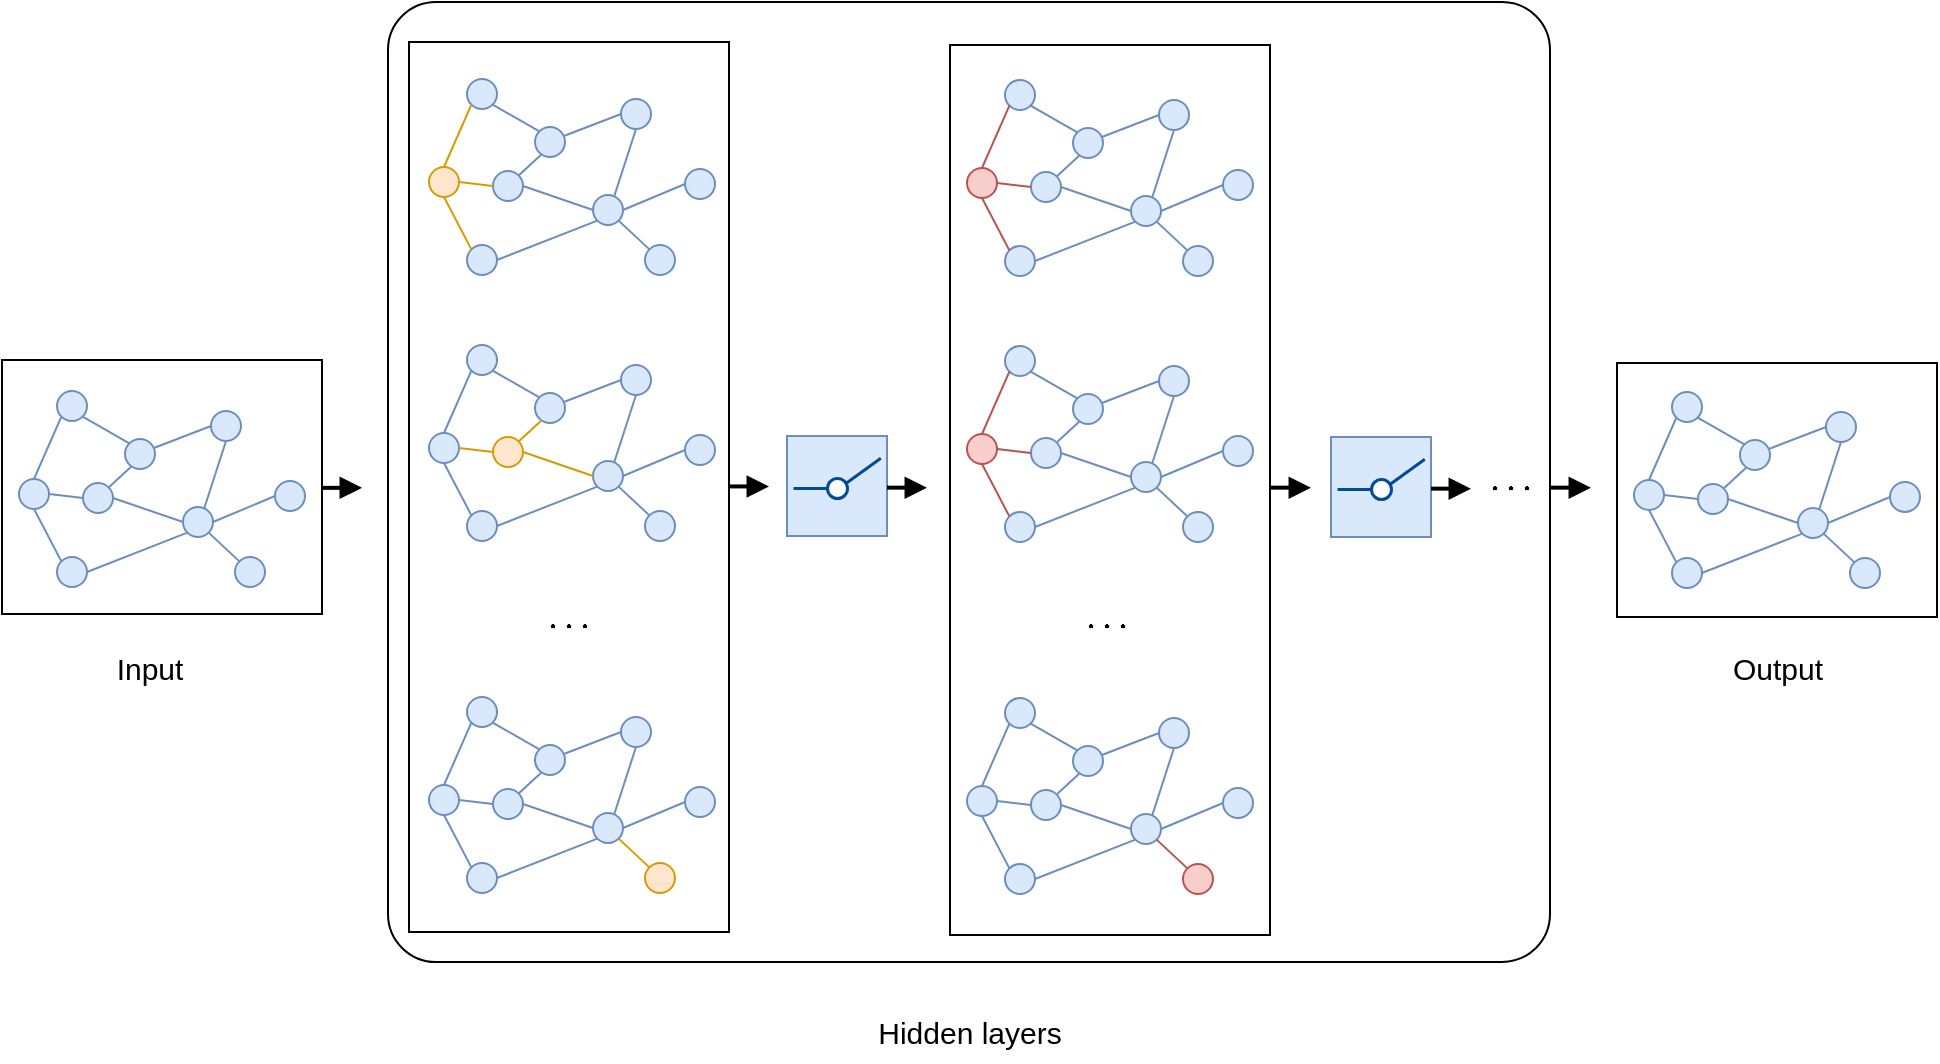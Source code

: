 <mxfile version="26.0.13">
  <diagram name="第 1 页" id="o8FVquo6JbahrP2ZJFAv">
    <mxGraphModel dx="1023" dy="670" grid="1" gridSize="10" guides="1" tooltips="1" connect="1" arrows="1" fold="1" page="1" pageScale="1" pageWidth="827" pageHeight="1169" math="1" shadow="0">
      <root>
        <mxCell id="0" />
        <mxCell id="1" parent="0" />
        <mxCell id="F_H9awTy2oLGj-WwZngn-201" value="" style="rounded=1;whiteSpace=wrap;html=1;arcSize=5;" vertex="1" parent="1">
          <mxGeometry x="492" y="400" width="581" height="480" as="geometry" />
        </mxCell>
        <mxCell id="F_H9awTy2oLGj-WwZngn-88" value="" style="rounded=0;whiteSpace=wrap;html=1;" vertex="1" parent="1">
          <mxGeometry x="299" y="579" width="160" height="127" as="geometry" />
        </mxCell>
        <mxCell id="F_H9awTy2oLGj-WwZngn-86" value="" style="rounded=0;whiteSpace=wrap;html=1;" vertex="1" parent="1">
          <mxGeometry x="502.5" y="420" width="160" height="445" as="geometry" />
        </mxCell>
        <mxCell id="F_H9awTy2oLGj-WwZngn-22" value="" style="group" vertex="1" connectable="0" parent="1">
          <mxGeometry x="512.5" y="438.5" width="143" height="156" as="geometry" />
        </mxCell>
        <mxCell id="F_H9awTy2oLGj-WwZngn-1" value="" style="ellipse;whiteSpace=wrap;html=1;aspect=fixed;fillColor=#dae8fc;strokeColor=#6c8ebf;" vertex="1" parent="F_H9awTy2oLGj-WwZngn-22">
          <mxGeometry x="19" width="15" height="15" as="geometry" />
        </mxCell>
        <mxCell id="F_H9awTy2oLGj-WwZngn-2" value="" style="ellipse;whiteSpace=wrap;html=1;aspect=fixed;fillColor=#ffe6cc;strokeColor=#d79b00;" vertex="1" parent="F_H9awTy2oLGj-WwZngn-22">
          <mxGeometry y="44" width="15" height="15" as="geometry" />
        </mxCell>
        <mxCell id="F_H9awTy2oLGj-WwZngn-3" value="" style="ellipse;whiteSpace=wrap;html=1;aspect=fixed;fillColor=#dae8fc;strokeColor=#6c8ebf;" vertex="1" parent="F_H9awTy2oLGj-WwZngn-22">
          <mxGeometry x="19" y="83" width="15" height="15" as="geometry" />
        </mxCell>
        <mxCell id="F_H9awTy2oLGj-WwZngn-4" value="" style="ellipse;whiteSpace=wrap;html=1;aspect=fixed;fillColor=#dae8fc;strokeColor=#6c8ebf;" vertex="1" parent="F_H9awTy2oLGj-WwZngn-22">
          <mxGeometry x="96" y="10" width="15" height="15" as="geometry" />
        </mxCell>
        <mxCell id="F_H9awTy2oLGj-WwZngn-5" value="" style="ellipse;whiteSpace=wrap;html=1;aspect=fixed;fillColor=#dae8fc;strokeColor=#6c8ebf;" vertex="1" parent="F_H9awTy2oLGj-WwZngn-22">
          <mxGeometry x="82" y="58" width="15" height="15" as="geometry" />
        </mxCell>
        <mxCell id="F_H9awTy2oLGj-WwZngn-6" value="" style="ellipse;whiteSpace=wrap;html=1;aspect=fixed;fillColor=#dae8fc;strokeColor=#6c8ebf;" vertex="1" parent="F_H9awTy2oLGj-WwZngn-22">
          <mxGeometry x="128" y="45" width="15" height="15" as="geometry" />
        </mxCell>
        <mxCell id="F_H9awTy2oLGj-WwZngn-7" value="" style="ellipse;whiteSpace=wrap;html=1;aspect=fixed;fillColor=#dae8fc;strokeColor=#6c8ebf;" vertex="1" parent="F_H9awTy2oLGj-WwZngn-22">
          <mxGeometry x="53" y="24" width="15" height="15" as="geometry" />
        </mxCell>
        <mxCell id="F_H9awTy2oLGj-WwZngn-8" value="" style="ellipse;whiteSpace=wrap;html=1;aspect=fixed;fillColor=#dae8fc;strokeColor=#6c8ebf;" vertex="1" parent="F_H9awTy2oLGj-WwZngn-22">
          <mxGeometry x="32" y="46" width="15" height="15" as="geometry" />
        </mxCell>
        <mxCell id="F_H9awTy2oLGj-WwZngn-9" value="" style="ellipse;whiteSpace=wrap;html=1;aspect=fixed;fillColor=#dae8fc;strokeColor=#6c8ebf;" vertex="1" parent="F_H9awTy2oLGj-WwZngn-22">
          <mxGeometry x="108" y="83" width="15" height="15" as="geometry" />
        </mxCell>
        <mxCell id="F_H9awTy2oLGj-WwZngn-10" value="" style="endArrow=none;html=1;rounded=0;entryX=0;entryY=1;entryDx=0;entryDy=0;exitX=0.5;exitY=0;exitDx=0;exitDy=0;fillColor=#ffe6cc;strokeColor=#d79b00;" edge="1" parent="F_H9awTy2oLGj-WwZngn-22" source="F_H9awTy2oLGj-WwZngn-2" target="F_H9awTy2oLGj-WwZngn-1">
          <mxGeometry width="50" height="50" relative="1" as="geometry">
            <mxPoint x="-47" y="67" as="sourcePoint" />
            <mxPoint x="3" y="17" as="targetPoint" />
          </mxGeometry>
        </mxCell>
        <mxCell id="F_H9awTy2oLGj-WwZngn-11" value="" style="endArrow=none;html=1;rounded=0;entryX=0;entryY=0;entryDx=0;entryDy=0;exitX=0.5;exitY=1;exitDx=0;exitDy=0;fillColor=#ffe6cc;strokeColor=#d79b00;" edge="1" parent="F_H9awTy2oLGj-WwZngn-22" source="F_H9awTy2oLGj-WwZngn-2" target="F_H9awTy2oLGj-WwZngn-3">
          <mxGeometry width="50" height="50" relative="1" as="geometry">
            <mxPoint x="21" y="57" as="sourcePoint" />
            <mxPoint x="35" y="20" as="targetPoint" />
          </mxGeometry>
        </mxCell>
        <mxCell id="F_H9awTy2oLGj-WwZngn-13" value="" style="endArrow=none;html=1;rounded=0;entryX=0;entryY=0.5;entryDx=0;entryDy=0;exitX=1;exitY=0.5;exitDx=0;exitDy=0;fillColor=#ffe6cc;strokeColor=#d79b00;" edge="1" parent="F_H9awTy2oLGj-WwZngn-22" source="F_H9awTy2oLGj-WwZngn-2" target="F_H9awTy2oLGj-WwZngn-8">
          <mxGeometry width="50" height="50" relative="1" as="geometry">
            <mxPoint x="21" y="57" as="sourcePoint" />
            <mxPoint x="35" y="20" as="targetPoint" />
          </mxGeometry>
        </mxCell>
        <mxCell id="F_H9awTy2oLGj-WwZngn-14" value="" style="endArrow=none;html=1;rounded=0;entryX=0;entryY=0;entryDx=0;entryDy=0;exitX=1;exitY=1;exitDx=0;exitDy=0;fillColor=#dae8fc;strokeColor=#6c8ebf;" edge="1" parent="F_H9awTy2oLGj-WwZngn-22" source="F_H9awTy2oLGj-WwZngn-1" target="F_H9awTy2oLGj-WwZngn-7">
          <mxGeometry width="50" height="50" relative="1" as="geometry">
            <mxPoint x="28" y="65" as="sourcePoint" />
            <mxPoint x="58" y="75" as="targetPoint" />
          </mxGeometry>
        </mxCell>
        <mxCell id="F_H9awTy2oLGj-WwZngn-15" value="" style="endArrow=none;html=1;rounded=0;entryX=0.961;entryY=0.299;entryDx=0;entryDy=0;exitX=0;exitY=0.5;exitDx=0;exitDy=0;entryPerimeter=0;fillColor=#dae8fc;strokeColor=#6c8ebf;" edge="1" parent="F_H9awTy2oLGj-WwZngn-22" source="F_H9awTy2oLGj-WwZngn-4" target="F_H9awTy2oLGj-WwZngn-7">
          <mxGeometry width="50" height="50" relative="1" as="geometry">
            <mxPoint x="46" y="20" as="sourcePoint" />
            <mxPoint x="65" y="29" as="targetPoint" />
          </mxGeometry>
        </mxCell>
        <mxCell id="F_H9awTy2oLGj-WwZngn-16" value="" style="endArrow=none;html=1;rounded=0;entryX=0.5;entryY=1;entryDx=0;entryDy=0;exitX=0.703;exitY=0.059;exitDx=0;exitDy=0;exitPerimeter=0;fillColor=#dae8fc;strokeColor=#6c8ebf;" edge="1" parent="F_H9awTy2oLGj-WwZngn-22" source="F_H9awTy2oLGj-WwZngn-5" target="F_H9awTy2oLGj-WwZngn-4">
          <mxGeometry width="50" height="50" relative="1" as="geometry">
            <mxPoint x="63" y="87" as="sourcePoint" />
            <mxPoint x="113" y="37" as="targetPoint" />
          </mxGeometry>
        </mxCell>
        <mxCell id="F_H9awTy2oLGj-WwZngn-17" value="" style="endArrow=none;html=1;rounded=0;entryX=0.212;entryY=0.915;entryDx=0;entryDy=0;exitX=1;exitY=0;exitDx=0;exitDy=0;entryPerimeter=0;fillColor=#dae8fc;strokeColor=#6c8ebf;" edge="1" parent="F_H9awTy2oLGj-WwZngn-22" source="F_H9awTy2oLGj-WwZngn-8" target="F_H9awTy2oLGj-WwZngn-7">
          <mxGeometry width="50" height="50" relative="1" as="geometry">
            <mxPoint x="-17" y="87" as="sourcePoint" />
            <mxPoint x="33" y="37" as="targetPoint" />
          </mxGeometry>
        </mxCell>
        <mxCell id="F_H9awTy2oLGj-WwZngn-18" value="" style="endArrow=none;html=1;rounded=0;exitX=1;exitY=0.5;exitDx=0;exitDy=0;entryX=0;entryY=1;entryDx=0;entryDy=0;fillColor=#dae8fc;strokeColor=#6c8ebf;" edge="1" parent="F_H9awTy2oLGj-WwZngn-22" source="F_H9awTy2oLGj-WwZngn-3" target="F_H9awTy2oLGj-WwZngn-5">
          <mxGeometry width="50" height="50" relative="1" as="geometry">
            <mxPoint x="33" y="137" as="sourcePoint" />
            <mxPoint x="83" y="87" as="targetPoint" />
          </mxGeometry>
        </mxCell>
        <mxCell id="F_H9awTy2oLGj-WwZngn-19" value="" style="endArrow=none;html=1;rounded=0;entryX=0;entryY=0.5;entryDx=0;entryDy=0;exitX=1;exitY=0.5;exitDx=0;exitDy=0;fillColor=#dae8fc;strokeColor=#6c8ebf;" edge="1" parent="F_H9awTy2oLGj-WwZngn-22" source="F_H9awTy2oLGj-WwZngn-5" target="F_H9awTy2oLGj-WwZngn-6">
          <mxGeometry width="50" height="50" relative="1" as="geometry">
            <mxPoint x="83" y="117" as="sourcePoint" />
            <mxPoint x="133" y="67" as="targetPoint" />
          </mxGeometry>
        </mxCell>
        <mxCell id="F_H9awTy2oLGj-WwZngn-20" value="" style="endArrow=none;html=1;rounded=0;entryX=0;entryY=0;entryDx=0;entryDy=0;exitX=1;exitY=1;exitDx=0;exitDy=0;fillColor=#dae8fc;strokeColor=#6c8ebf;" edge="1" parent="F_H9awTy2oLGj-WwZngn-22" source="F_H9awTy2oLGj-WwZngn-5" target="F_H9awTy2oLGj-WwZngn-9">
          <mxGeometry width="50" height="50" relative="1" as="geometry">
            <mxPoint x="118" y="75" as="sourcePoint" />
            <mxPoint x="163" y="65" as="targetPoint" />
          </mxGeometry>
        </mxCell>
        <mxCell id="F_H9awTy2oLGj-WwZngn-21" value="" style="endArrow=none;html=1;rounded=0;entryX=0;entryY=0.5;entryDx=0;entryDy=0;exitX=1;exitY=0.5;exitDx=0;exitDy=0;fillColor=#dae8fc;strokeColor=#6c8ebf;" edge="1" parent="F_H9awTy2oLGj-WwZngn-22" source="F_H9awTy2oLGj-WwZngn-8" target="F_H9awTy2oLGj-WwZngn-5">
          <mxGeometry width="50" height="50" relative="1" as="geometry">
            <mxPoint x="25" y="62" as="sourcePoint" />
            <mxPoint x="50" y="66" as="targetPoint" />
          </mxGeometry>
        </mxCell>
        <mxCell id="F_H9awTy2oLGj-WwZngn-44" value="" style="group" vertex="1" connectable="0" parent="F_H9awTy2oLGj-WwZngn-22">
          <mxGeometry y="133" width="143" height="98" as="geometry" />
        </mxCell>
        <mxCell id="F_H9awTy2oLGj-WwZngn-45" value="" style="ellipse;whiteSpace=wrap;html=1;aspect=fixed;fillColor=#dae8fc;strokeColor=#6c8ebf;" vertex="1" parent="F_H9awTy2oLGj-WwZngn-44">
          <mxGeometry x="19" width="15" height="15" as="geometry" />
        </mxCell>
        <mxCell id="F_H9awTy2oLGj-WwZngn-46" value="" style="ellipse;whiteSpace=wrap;html=1;aspect=fixed;fillColor=#dae8fc;strokeColor=#6c8ebf;" vertex="1" parent="F_H9awTy2oLGj-WwZngn-44">
          <mxGeometry y="44" width="15" height="15" as="geometry" />
        </mxCell>
        <mxCell id="F_H9awTy2oLGj-WwZngn-47" value="" style="ellipse;whiteSpace=wrap;html=1;aspect=fixed;fillColor=#dae8fc;strokeColor=#6c8ebf;" vertex="1" parent="F_H9awTy2oLGj-WwZngn-44">
          <mxGeometry x="19" y="83" width="15" height="15" as="geometry" />
        </mxCell>
        <mxCell id="F_H9awTy2oLGj-WwZngn-48" value="" style="ellipse;whiteSpace=wrap;html=1;aspect=fixed;fillColor=#dae8fc;strokeColor=#6c8ebf;" vertex="1" parent="F_H9awTy2oLGj-WwZngn-44">
          <mxGeometry x="96" y="10" width="15" height="15" as="geometry" />
        </mxCell>
        <mxCell id="F_H9awTy2oLGj-WwZngn-49" value="" style="ellipse;whiteSpace=wrap;html=1;aspect=fixed;fillColor=#dae8fc;strokeColor=#6c8ebf;" vertex="1" parent="F_H9awTy2oLGj-WwZngn-44">
          <mxGeometry x="82" y="58" width="15" height="15" as="geometry" />
        </mxCell>
        <mxCell id="F_H9awTy2oLGj-WwZngn-50" value="" style="ellipse;whiteSpace=wrap;html=1;aspect=fixed;fillColor=#dae8fc;strokeColor=#6c8ebf;" vertex="1" parent="F_H9awTy2oLGj-WwZngn-44">
          <mxGeometry x="128" y="45" width="15" height="15" as="geometry" />
        </mxCell>
        <mxCell id="F_H9awTy2oLGj-WwZngn-51" value="" style="ellipse;whiteSpace=wrap;html=1;aspect=fixed;fillColor=#dae8fc;strokeColor=#6c8ebf;" vertex="1" parent="F_H9awTy2oLGj-WwZngn-44">
          <mxGeometry x="53" y="24" width="15" height="15" as="geometry" />
        </mxCell>
        <mxCell id="F_H9awTy2oLGj-WwZngn-52" value="" style="ellipse;whiteSpace=wrap;html=1;aspect=fixed;fillColor=#ffe6cc;strokeColor=#d79b00;" vertex="1" parent="F_H9awTy2oLGj-WwZngn-44">
          <mxGeometry x="32" y="46" width="15" height="15" as="geometry" />
        </mxCell>
        <mxCell id="F_H9awTy2oLGj-WwZngn-53" value="" style="ellipse;whiteSpace=wrap;html=1;aspect=fixed;fillColor=#dae8fc;strokeColor=#6c8ebf;" vertex="1" parent="F_H9awTy2oLGj-WwZngn-44">
          <mxGeometry x="108" y="83" width="15" height="15" as="geometry" />
        </mxCell>
        <mxCell id="F_H9awTy2oLGj-WwZngn-54" value="" style="endArrow=none;html=1;rounded=0;entryX=0;entryY=1;entryDx=0;entryDy=0;exitX=0.5;exitY=0;exitDx=0;exitDy=0;fillColor=#dae8fc;strokeColor=#6c8ebf;" edge="1" parent="F_H9awTy2oLGj-WwZngn-44" source="F_H9awTy2oLGj-WwZngn-46" target="F_H9awTy2oLGj-WwZngn-45">
          <mxGeometry width="50" height="50" relative="1" as="geometry">
            <mxPoint x="-47" y="67" as="sourcePoint" />
            <mxPoint x="3" y="17" as="targetPoint" />
          </mxGeometry>
        </mxCell>
        <mxCell id="F_H9awTy2oLGj-WwZngn-55" value="" style="endArrow=none;html=1;rounded=0;entryX=0;entryY=0;entryDx=0;entryDy=0;exitX=0.5;exitY=1;exitDx=0;exitDy=0;fillColor=#dae8fc;strokeColor=#6c8ebf;" edge="1" parent="F_H9awTy2oLGj-WwZngn-44" source="F_H9awTy2oLGj-WwZngn-46" target="F_H9awTy2oLGj-WwZngn-47">
          <mxGeometry width="50" height="50" relative="1" as="geometry">
            <mxPoint x="21" y="57" as="sourcePoint" />
            <mxPoint x="35" y="20" as="targetPoint" />
          </mxGeometry>
        </mxCell>
        <mxCell id="F_H9awTy2oLGj-WwZngn-56" value="" style="endArrow=none;html=1;rounded=0;entryX=0;entryY=0.5;entryDx=0;entryDy=0;exitX=1;exitY=0.5;exitDx=0;exitDy=0;fillColor=#ffe6cc;strokeColor=#d79b00;" edge="1" parent="F_H9awTy2oLGj-WwZngn-44" source="F_H9awTy2oLGj-WwZngn-46" target="F_H9awTy2oLGj-WwZngn-52">
          <mxGeometry width="50" height="50" relative="1" as="geometry">
            <mxPoint x="21" y="57" as="sourcePoint" />
            <mxPoint x="35" y="20" as="targetPoint" />
          </mxGeometry>
        </mxCell>
        <mxCell id="F_H9awTy2oLGj-WwZngn-57" value="" style="endArrow=none;html=1;rounded=0;entryX=0;entryY=0;entryDx=0;entryDy=0;exitX=1;exitY=1;exitDx=0;exitDy=0;fillColor=#dae8fc;strokeColor=#6c8ebf;" edge="1" parent="F_H9awTy2oLGj-WwZngn-44" source="F_H9awTy2oLGj-WwZngn-45" target="F_H9awTy2oLGj-WwZngn-51">
          <mxGeometry width="50" height="50" relative="1" as="geometry">
            <mxPoint x="28" y="65" as="sourcePoint" />
            <mxPoint x="58" y="75" as="targetPoint" />
          </mxGeometry>
        </mxCell>
        <mxCell id="F_H9awTy2oLGj-WwZngn-58" value="" style="endArrow=none;html=1;rounded=0;entryX=0.961;entryY=0.299;entryDx=0;entryDy=0;exitX=0;exitY=0.5;exitDx=0;exitDy=0;entryPerimeter=0;fillColor=#dae8fc;strokeColor=#6c8ebf;" edge="1" parent="F_H9awTy2oLGj-WwZngn-44" source="F_H9awTy2oLGj-WwZngn-48" target="F_H9awTy2oLGj-WwZngn-51">
          <mxGeometry width="50" height="50" relative="1" as="geometry">
            <mxPoint x="46" y="20" as="sourcePoint" />
            <mxPoint x="65" y="29" as="targetPoint" />
          </mxGeometry>
        </mxCell>
        <mxCell id="F_H9awTy2oLGj-WwZngn-59" value="" style="endArrow=none;html=1;rounded=0;entryX=0.5;entryY=1;entryDx=0;entryDy=0;exitX=0.703;exitY=0.059;exitDx=0;exitDy=0;exitPerimeter=0;fillColor=#dae8fc;strokeColor=#6c8ebf;" edge="1" parent="F_H9awTy2oLGj-WwZngn-44" source="F_H9awTy2oLGj-WwZngn-49" target="F_H9awTy2oLGj-WwZngn-48">
          <mxGeometry width="50" height="50" relative="1" as="geometry">
            <mxPoint x="63" y="87" as="sourcePoint" />
            <mxPoint x="113" y="37" as="targetPoint" />
          </mxGeometry>
        </mxCell>
        <mxCell id="F_H9awTy2oLGj-WwZngn-60" value="" style="endArrow=none;html=1;rounded=0;entryX=0.212;entryY=0.915;entryDx=0;entryDy=0;exitX=1;exitY=0;exitDx=0;exitDy=0;entryPerimeter=0;fillColor=#ffe6cc;strokeColor=#d79b00;" edge="1" parent="F_H9awTy2oLGj-WwZngn-44" source="F_H9awTy2oLGj-WwZngn-52" target="F_H9awTy2oLGj-WwZngn-51">
          <mxGeometry width="50" height="50" relative="1" as="geometry">
            <mxPoint x="-17" y="87" as="sourcePoint" />
            <mxPoint x="33" y="37" as="targetPoint" />
          </mxGeometry>
        </mxCell>
        <mxCell id="F_H9awTy2oLGj-WwZngn-61" value="" style="endArrow=none;html=1;rounded=0;exitX=1;exitY=0.5;exitDx=0;exitDy=0;entryX=0;entryY=1;entryDx=0;entryDy=0;fillColor=#dae8fc;strokeColor=#6c8ebf;" edge="1" parent="F_H9awTy2oLGj-WwZngn-44" source="F_H9awTy2oLGj-WwZngn-47" target="F_H9awTy2oLGj-WwZngn-49">
          <mxGeometry width="50" height="50" relative="1" as="geometry">
            <mxPoint x="33" y="137" as="sourcePoint" />
            <mxPoint x="83" y="87" as="targetPoint" />
          </mxGeometry>
        </mxCell>
        <mxCell id="F_H9awTy2oLGj-WwZngn-62" value="" style="endArrow=none;html=1;rounded=0;entryX=0;entryY=0.5;entryDx=0;entryDy=0;exitX=1;exitY=0.5;exitDx=0;exitDy=0;fillColor=#dae8fc;strokeColor=#6c8ebf;" edge="1" parent="F_H9awTy2oLGj-WwZngn-44" source="F_H9awTy2oLGj-WwZngn-49" target="F_H9awTy2oLGj-WwZngn-50">
          <mxGeometry width="50" height="50" relative="1" as="geometry">
            <mxPoint x="83" y="117" as="sourcePoint" />
            <mxPoint x="133" y="67" as="targetPoint" />
          </mxGeometry>
        </mxCell>
        <mxCell id="F_H9awTy2oLGj-WwZngn-63" value="" style="endArrow=none;html=1;rounded=0;entryX=0;entryY=0;entryDx=0;entryDy=0;exitX=1;exitY=1;exitDx=0;exitDy=0;fillColor=#dae8fc;strokeColor=#6c8ebf;" edge="1" parent="F_H9awTy2oLGj-WwZngn-44" source="F_H9awTy2oLGj-WwZngn-49" target="F_H9awTy2oLGj-WwZngn-53">
          <mxGeometry width="50" height="50" relative="1" as="geometry">
            <mxPoint x="118" y="75" as="sourcePoint" />
            <mxPoint x="163" y="65" as="targetPoint" />
          </mxGeometry>
        </mxCell>
        <mxCell id="F_H9awTy2oLGj-WwZngn-64" value="" style="endArrow=none;html=1;rounded=0;entryX=0;entryY=0.5;entryDx=0;entryDy=0;exitX=1;exitY=0.5;exitDx=0;exitDy=0;fillColor=#ffe6cc;strokeColor=#d79b00;" edge="1" parent="F_H9awTy2oLGj-WwZngn-44" source="F_H9awTy2oLGj-WwZngn-52" target="F_H9awTy2oLGj-WwZngn-49">
          <mxGeometry width="50" height="50" relative="1" as="geometry">
            <mxPoint x="25" y="62" as="sourcePoint" />
            <mxPoint x="50" y="66" as="targetPoint" />
          </mxGeometry>
        </mxCell>
        <mxCell id="F_H9awTy2oLGj-WwZngn-23" value="" style="group" vertex="1" connectable="0" parent="1">
          <mxGeometry x="307.5" y="594.5" width="143" height="98" as="geometry" />
        </mxCell>
        <mxCell id="F_H9awTy2oLGj-WwZngn-24" value="" style="ellipse;whiteSpace=wrap;html=1;aspect=fixed;fillColor=#dae8fc;strokeColor=#6c8ebf;" vertex="1" parent="F_H9awTy2oLGj-WwZngn-23">
          <mxGeometry x="19" width="15" height="15" as="geometry" />
        </mxCell>
        <mxCell id="F_H9awTy2oLGj-WwZngn-25" value="" style="ellipse;whiteSpace=wrap;html=1;aspect=fixed;fillColor=#dae8fc;strokeColor=#6c8ebf;" vertex="1" parent="F_H9awTy2oLGj-WwZngn-23">
          <mxGeometry y="44" width="15" height="15" as="geometry" />
        </mxCell>
        <mxCell id="F_H9awTy2oLGj-WwZngn-26" value="" style="ellipse;whiteSpace=wrap;html=1;aspect=fixed;fillColor=#dae8fc;strokeColor=#6c8ebf;" vertex="1" parent="F_H9awTy2oLGj-WwZngn-23">
          <mxGeometry x="19" y="83" width="15" height="15" as="geometry" />
        </mxCell>
        <mxCell id="F_H9awTy2oLGj-WwZngn-27" value="" style="ellipse;whiteSpace=wrap;html=1;aspect=fixed;fillColor=#dae8fc;strokeColor=#6c8ebf;" vertex="1" parent="F_H9awTy2oLGj-WwZngn-23">
          <mxGeometry x="96" y="10" width="15" height="15" as="geometry" />
        </mxCell>
        <mxCell id="F_H9awTy2oLGj-WwZngn-28" value="" style="ellipse;whiteSpace=wrap;html=1;aspect=fixed;fillColor=#dae8fc;strokeColor=#6c8ebf;" vertex="1" parent="F_H9awTy2oLGj-WwZngn-23">
          <mxGeometry x="82" y="58" width="15" height="15" as="geometry" />
        </mxCell>
        <mxCell id="F_H9awTy2oLGj-WwZngn-29" value="" style="ellipse;whiteSpace=wrap;html=1;aspect=fixed;fillColor=#dae8fc;strokeColor=#6c8ebf;" vertex="1" parent="F_H9awTy2oLGj-WwZngn-23">
          <mxGeometry x="128" y="45" width="15" height="15" as="geometry" />
        </mxCell>
        <mxCell id="F_H9awTy2oLGj-WwZngn-30" value="" style="ellipse;whiteSpace=wrap;html=1;aspect=fixed;fillColor=#dae8fc;strokeColor=#6c8ebf;" vertex="1" parent="F_H9awTy2oLGj-WwZngn-23">
          <mxGeometry x="53" y="24" width="15" height="15" as="geometry" />
        </mxCell>
        <mxCell id="F_H9awTy2oLGj-WwZngn-31" value="" style="ellipse;whiteSpace=wrap;html=1;aspect=fixed;fillColor=#dae8fc;strokeColor=#6c8ebf;" vertex="1" parent="F_H9awTy2oLGj-WwZngn-23">
          <mxGeometry x="32" y="46" width="15" height="15" as="geometry" />
        </mxCell>
        <mxCell id="F_H9awTy2oLGj-WwZngn-32" value="" style="ellipse;whiteSpace=wrap;html=1;aspect=fixed;fillColor=#dae8fc;strokeColor=#6c8ebf;" vertex="1" parent="F_H9awTy2oLGj-WwZngn-23">
          <mxGeometry x="108" y="83" width="15" height="15" as="geometry" />
        </mxCell>
        <mxCell id="F_H9awTy2oLGj-WwZngn-33" value="" style="endArrow=none;html=1;rounded=0;entryX=0;entryY=1;entryDx=0;entryDy=0;exitX=0.5;exitY=0;exitDx=0;exitDy=0;fillColor=#dae8fc;strokeColor=#6c8ebf;" edge="1" parent="F_H9awTy2oLGj-WwZngn-23" source="F_H9awTy2oLGj-WwZngn-25" target="F_H9awTy2oLGj-WwZngn-24">
          <mxGeometry width="50" height="50" relative="1" as="geometry">
            <mxPoint x="-47" y="67" as="sourcePoint" />
            <mxPoint x="3" y="17" as="targetPoint" />
          </mxGeometry>
        </mxCell>
        <mxCell id="F_H9awTy2oLGj-WwZngn-34" value="" style="endArrow=none;html=1;rounded=0;entryX=0;entryY=0;entryDx=0;entryDy=0;exitX=0.5;exitY=1;exitDx=0;exitDy=0;fillColor=#dae8fc;strokeColor=#6c8ebf;" edge="1" parent="F_H9awTy2oLGj-WwZngn-23" source="F_H9awTy2oLGj-WwZngn-25" target="F_H9awTy2oLGj-WwZngn-26">
          <mxGeometry width="50" height="50" relative="1" as="geometry">
            <mxPoint x="21" y="57" as="sourcePoint" />
            <mxPoint x="35" y="20" as="targetPoint" />
          </mxGeometry>
        </mxCell>
        <mxCell id="F_H9awTy2oLGj-WwZngn-35" value="" style="endArrow=none;html=1;rounded=0;entryX=0;entryY=0.5;entryDx=0;entryDy=0;exitX=1;exitY=0.5;exitDx=0;exitDy=0;fillColor=#dae8fc;strokeColor=#6c8ebf;" edge="1" parent="F_H9awTy2oLGj-WwZngn-23" source="F_H9awTy2oLGj-WwZngn-25" target="F_H9awTy2oLGj-WwZngn-31">
          <mxGeometry width="50" height="50" relative="1" as="geometry">
            <mxPoint x="21" y="57" as="sourcePoint" />
            <mxPoint x="35" y="20" as="targetPoint" />
          </mxGeometry>
        </mxCell>
        <mxCell id="F_H9awTy2oLGj-WwZngn-36" value="" style="endArrow=none;html=1;rounded=0;entryX=0;entryY=0;entryDx=0;entryDy=0;exitX=1;exitY=1;exitDx=0;exitDy=0;fillColor=#dae8fc;strokeColor=#6c8ebf;" edge="1" parent="F_H9awTy2oLGj-WwZngn-23" source="F_H9awTy2oLGj-WwZngn-24" target="F_H9awTy2oLGj-WwZngn-30">
          <mxGeometry width="50" height="50" relative="1" as="geometry">
            <mxPoint x="28" y="65" as="sourcePoint" />
            <mxPoint x="58" y="75" as="targetPoint" />
          </mxGeometry>
        </mxCell>
        <mxCell id="F_H9awTy2oLGj-WwZngn-37" value="" style="endArrow=none;html=1;rounded=0;entryX=0.961;entryY=0.299;entryDx=0;entryDy=0;exitX=0;exitY=0.5;exitDx=0;exitDy=0;entryPerimeter=0;fillColor=#dae8fc;strokeColor=#6c8ebf;" edge="1" parent="F_H9awTy2oLGj-WwZngn-23" source="F_H9awTy2oLGj-WwZngn-27" target="F_H9awTy2oLGj-WwZngn-30">
          <mxGeometry width="50" height="50" relative="1" as="geometry">
            <mxPoint x="46" y="20" as="sourcePoint" />
            <mxPoint x="65" y="29" as="targetPoint" />
          </mxGeometry>
        </mxCell>
        <mxCell id="F_H9awTy2oLGj-WwZngn-38" value="" style="endArrow=none;html=1;rounded=0;entryX=0.5;entryY=1;entryDx=0;entryDy=0;exitX=0.703;exitY=0.059;exitDx=0;exitDy=0;exitPerimeter=0;fillColor=#dae8fc;strokeColor=#6c8ebf;" edge="1" parent="F_H9awTy2oLGj-WwZngn-23" source="F_H9awTy2oLGj-WwZngn-28" target="F_H9awTy2oLGj-WwZngn-27">
          <mxGeometry width="50" height="50" relative="1" as="geometry">
            <mxPoint x="63" y="87" as="sourcePoint" />
            <mxPoint x="113" y="37" as="targetPoint" />
          </mxGeometry>
        </mxCell>
        <mxCell id="F_H9awTy2oLGj-WwZngn-39" value="" style="endArrow=none;html=1;rounded=0;entryX=0.212;entryY=0.915;entryDx=0;entryDy=0;exitX=1;exitY=0;exitDx=0;exitDy=0;entryPerimeter=0;fillColor=#dae8fc;strokeColor=#6c8ebf;" edge="1" parent="F_H9awTy2oLGj-WwZngn-23" source="F_H9awTy2oLGj-WwZngn-31" target="F_H9awTy2oLGj-WwZngn-30">
          <mxGeometry width="50" height="50" relative="1" as="geometry">
            <mxPoint x="-17" y="87" as="sourcePoint" />
            <mxPoint x="33" y="37" as="targetPoint" />
          </mxGeometry>
        </mxCell>
        <mxCell id="F_H9awTy2oLGj-WwZngn-40" value="" style="endArrow=none;html=1;rounded=0;exitX=1;exitY=0.5;exitDx=0;exitDy=0;entryX=0;entryY=1;entryDx=0;entryDy=0;fillColor=#dae8fc;strokeColor=#6c8ebf;" edge="1" parent="F_H9awTy2oLGj-WwZngn-23" source="F_H9awTy2oLGj-WwZngn-26" target="F_H9awTy2oLGj-WwZngn-28">
          <mxGeometry width="50" height="50" relative="1" as="geometry">
            <mxPoint x="33" y="137" as="sourcePoint" />
            <mxPoint x="83" y="87" as="targetPoint" />
          </mxGeometry>
        </mxCell>
        <mxCell id="F_H9awTy2oLGj-WwZngn-41" value="" style="endArrow=none;html=1;rounded=0;entryX=0;entryY=0.5;entryDx=0;entryDy=0;exitX=1;exitY=0.5;exitDx=0;exitDy=0;fillColor=#dae8fc;strokeColor=#6c8ebf;" edge="1" parent="F_H9awTy2oLGj-WwZngn-23" source="F_H9awTy2oLGj-WwZngn-28" target="F_H9awTy2oLGj-WwZngn-29">
          <mxGeometry width="50" height="50" relative="1" as="geometry">
            <mxPoint x="83" y="117" as="sourcePoint" />
            <mxPoint x="133" y="67" as="targetPoint" />
          </mxGeometry>
        </mxCell>
        <mxCell id="F_H9awTy2oLGj-WwZngn-42" value="" style="endArrow=none;html=1;rounded=0;entryX=0;entryY=0;entryDx=0;entryDy=0;exitX=1;exitY=1;exitDx=0;exitDy=0;fillColor=#dae8fc;strokeColor=#6c8ebf;" edge="1" parent="F_H9awTy2oLGj-WwZngn-23" source="F_H9awTy2oLGj-WwZngn-28" target="F_H9awTy2oLGj-WwZngn-32">
          <mxGeometry width="50" height="50" relative="1" as="geometry">
            <mxPoint x="118" y="75" as="sourcePoint" />
            <mxPoint x="163" y="65" as="targetPoint" />
          </mxGeometry>
        </mxCell>
        <mxCell id="F_H9awTy2oLGj-WwZngn-43" value="" style="endArrow=none;html=1;rounded=0;entryX=0;entryY=0.5;entryDx=0;entryDy=0;exitX=1;exitY=0.5;exitDx=0;exitDy=0;fillColor=#dae8fc;strokeColor=#6c8ebf;" edge="1" parent="F_H9awTy2oLGj-WwZngn-23" source="F_H9awTy2oLGj-WwZngn-31" target="F_H9awTy2oLGj-WwZngn-28">
          <mxGeometry width="50" height="50" relative="1" as="geometry">
            <mxPoint x="25" y="62" as="sourcePoint" />
            <mxPoint x="50" y="66" as="targetPoint" />
          </mxGeometry>
        </mxCell>
        <mxCell id="F_H9awTy2oLGj-WwZngn-65" value="" style="group" vertex="1" connectable="0" parent="1">
          <mxGeometry x="512.5" y="747.5" width="143" height="98" as="geometry" />
        </mxCell>
        <mxCell id="F_H9awTy2oLGj-WwZngn-66" value="" style="ellipse;whiteSpace=wrap;html=1;aspect=fixed;fillColor=#dae8fc;strokeColor=#6c8ebf;" vertex="1" parent="F_H9awTy2oLGj-WwZngn-65">
          <mxGeometry x="19" width="15" height="15" as="geometry" />
        </mxCell>
        <mxCell id="F_H9awTy2oLGj-WwZngn-67" value="" style="ellipse;whiteSpace=wrap;html=1;aspect=fixed;fillColor=#dae8fc;strokeColor=#6c8ebf;" vertex="1" parent="F_H9awTy2oLGj-WwZngn-65">
          <mxGeometry y="44" width="15" height="15" as="geometry" />
        </mxCell>
        <mxCell id="F_H9awTy2oLGj-WwZngn-68" value="" style="ellipse;whiteSpace=wrap;html=1;aspect=fixed;fillColor=#dae8fc;strokeColor=#6c8ebf;" vertex="1" parent="F_H9awTy2oLGj-WwZngn-65">
          <mxGeometry x="19" y="83" width="15" height="15" as="geometry" />
        </mxCell>
        <mxCell id="F_H9awTy2oLGj-WwZngn-69" value="" style="ellipse;whiteSpace=wrap;html=1;aspect=fixed;fillColor=#dae8fc;strokeColor=#6c8ebf;" vertex="1" parent="F_H9awTy2oLGj-WwZngn-65">
          <mxGeometry x="96" y="10" width="15" height="15" as="geometry" />
        </mxCell>
        <mxCell id="F_H9awTy2oLGj-WwZngn-70" value="" style="ellipse;whiteSpace=wrap;html=1;aspect=fixed;fillColor=#dae8fc;strokeColor=#6c8ebf;" vertex="1" parent="F_H9awTy2oLGj-WwZngn-65">
          <mxGeometry x="82" y="58" width="15" height="15" as="geometry" />
        </mxCell>
        <mxCell id="F_H9awTy2oLGj-WwZngn-71" value="" style="ellipse;whiteSpace=wrap;html=1;aspect=fixed;fillColor=#dae8fc;strokeColor=#6c8ebf;" vertex="1" parent="F_H9awTy2oLGj-WwZngn-65">
          <mxGeometry x="128" y="45" width="15" height="15" as="geometry" />
        </mxCell>
        <mxCell id="F_H9awTy2oLGj-WwZngn-72" value="" style="ellipse;whiteSpace=wrap;html=1;aspect=fixed;fillColor=#dae8fc;strokeColor=#6c8ebf;" vertex="1" parent="F_H9awTy2oLGj-WwZngn-65">
          <mxGeometry x="53" y="24" width="15" height="15" as="geometry" />
        </mxCell>
        <mxCell id="F_H9awTy2oLGj-WwZngn-73" value="" style="ellipse;whiteSpace=wrap;html=1;aspect=fixed;fillColor=#dae8fc;strokeColor=#6c8ebf;" vertex="1" parent="F_H9awTy2oLGj-WwZngn-65">
          <mxGeometry x="32" y="46" width="15" height="15" as="geometry" />
        </mxCell>
        <mxCell id="F_H9awTy2oLGj-WwZngn-74" value="" style="ellipse;whiteSpace=wrap;html=1;aspect=fixed;fillColor=#ffe6cc;strokeColor=#d79b00;" vertex="1" parent="F_H9awTy2oLGj-WwZngn-65">
          <mxGeometry x="108" y="83" width="15" height="15" as="geometry" />
        </mxCell>
        <mxCell id="F_H9awTy2oLGj-WwZngn-75" value="" style="endArrow=none;html=1;rounded=0;entryX=0;entryY=1;entryDx=0;entryDy=0;exitX=0.5;exitY=0;exitDx=0;exitDy=0;fillColor=#dae8fc;strokeColor=#6c8ebf;" edge="1" parent="F_H9awTy2oLGj-WwZngn-65" source="F_H9awTy2oLGj-WwZngn-67" target="F_H9awTy2oLGj-WwZngn-66">
          <mxGeometry width="50" height="50" relative="1" as="geometry">
            <mxPoint x="-47" y="67" as="sourcePoint" />
            <mxPoint x="3" y="17" as="targetPoint" />
          </mxGeometry>
        </mxCell>
        <mxCell id="F_H9awTy2oLGj-WwZngn-76" value="" style="endArrow=none;html=1;rounded=0;entryX=0;entryY=0;entryDx=0;entryDy=0;exitX=0.5;exitY=1;exitDx=0;exitDy=0;fillColor=#dae8fc;strokeColor=#6c8ebf;" edge="1" parent="F_H9awTy2oLGj-WwZngn-65" source="F_H9awTy2oLGj-WwZngn-67" target="F_H9awTy2oLGj-WwZngn-68">
          <mxGeometry width="50" height="50" relative="1" as="geometry">
            <mxPoint x="21" y="57" as="sourcePoint" />
            <mxPoint x="35" y="20" as="targetPoint" />
          </mxGeometry>
        </mxCell>
        <mxCell id="F_H9awTy2oLGj-WwZngn-77" value="" style="endArrow=none;html=1;rounded=0;entryX=0;entryY=0.5;entryDx=0;entryDy=0;exitX=1;exitY=0.5;exitDx=0;exitDy=0;fillColor=#dae8fc;strokeColor=#6c8ebf;" edge="1" parent="F_H9awTy2oLGj-WwZngn-65" source="F_H9awTy2oLGj-WwZngn-67" target="F_H9awTy2oLGj-WwZngn-73">
          <mxGeometry width="50" height="50" relative="1" as="geometry">
            <mxPoint x="21" y="57" as="sourcePoint" />
            <mxPoint x="35" y="20" as="targetPoint" />
          </mxGeometry>
        </mxCell>
        <mxCell id="F_H9awTy2oLGj-WwZngn-78" value="" style="endArrow=none;html=1;rounded=0;entryX=0;entryY=0;entryDx=0;entryDy=0;exitX=1;exitY=1;exitDx=0;exitDy=0;fillColor=#dae8fc;strokeColor=#6c8ebf;" edge="1" parent="F_H9awTy2oLGj-WwZngn-65" source="F_H9awTy2oLGj-WwZngn-66" target="F_H9awTy2oLGj-WwZngn-72">
          <mxGeometry width="50" height="50" relative="1" as="geometry">
            <mxPoint x="28" y="65" as="sourcePoint" />
            <mxPoint x="58" y="75" as="targetPoint" />
          </mxGeometry>
        </mxCell>
        <mxCell id="F_H9awTy2oLGj-WwZngn-79" value="" style="endArrow=none;html=1;rounded=0;entryX=0.961;entryY=0.299;entryDx=0;entryDy=0;exitX=0;exitY=0.5;exitDx=0;exitDy=0;entryPerimeter=0;fillColor=#dae8fc;strokeColor=#6c8ebf;" edge="1" parent="F_H9awTy2oLGj-WwZngn-65" source="F_H9awTy2oLGj-WwZngn-69" target="F_H9awTy2oLGj-WwZngn-72">
          <mxGeometry width="50" height="50" relative="1" as="geometry">
            <mxPoint x="46" y="20" as="sourcePoint" />
            <mxPoint x="65" y="29" as="targetPoint" />
          </mxGeometry>
        </mxCell>
        <mxCell id="F_H9awTy2oLGj-WwZngn-80" value="" style="endArrow=none;html=1;rounded=0;entryX=0.5;entryY=1;entryDx=0;entryDy=0;exitX=0.703;exitY=0.059;exitDx=0;exitDy=0;exitPerimeter=0;fillColor=#dae8fc;strokeColor=#6c8ebf;" edge="1" parent="F_H9awTy2oLGj-WwZngn-65" source="F_H9awTy2oLGj-WwZngn-70" target="F_H9awTy2oLGj-WwZngn-69">
          <mxGeometry width="50" height="50" relative="1" as="geometry">
            <mxPoint x="63" y="87" as="sourcePoint" />
            <mxPoint x="113" y="37" as="targetPoint" />
          </mxGeometry>
        </mxCell>
        <mxCell id="F_H9awTy2oLGj-WwZngn-81" value="" style="endArrow=none;html=1;rounded=0;entryX=0.212;entryY=0.915;entryDx=0;entryDy=0;exitX=1;exitY=0;exitDx=0;exitDy=0;entryPerimeter=0;fillColor=#dae8fc;strokeColor=#6c8ebf;" edge="1" parent="F_H9awTy2oLGj-WwZngn-65" source="F_H9awTy2oLGj-WwZngn-73" target="F_H9awTy2oLGj-WwZngn-72">
          <mxGeometry width="50" height="50" relative="1" as="geometry">
            <mxPoint x="-17" y="87" as="sourcePoint" />
            <mxPoint x="33" y="37" as="targetPoint" />
          </mxGeometry>
        </mxCell>
        <mxCell id="F_H9awTy2oLGj-WwZngn-82" value="" style="endArrow=none;html=1;rounded=0;exitX=1;exitY=0.5;exitDx=0;exitDy=0;entryX=0;entryY=1;entryDx=0;entryDy=0;fillColor=#dae8fc;strokeColor=#6c8ebf;" edge="1" parent="F_H9awTy2oLGj-WwZngn-65" source="F_H9awTy2oLGj-WwZngn-68" target="F_H9awTy2oLGj-WwZngn-70">
          <mxGeometry width="50" height="50" relative="1" as="geometry">
            <mxPoint x="33" y="137" as="sourcePoint" />
            <mxPoint x="83" y="87" as="targetPoint" />
          </mxGeometry>
        </mxCell>
        <mxCell id="F_H9awTy2oLGj-WwZngn-83" value="" style="endArrow=none;html=1;rounded=0;entryX=0;entryY=0.5;entryDx=0;entryDy=0;exitX=1;exitY=0.5;exitDx=0;exitDy=0;fillColor=#dae8fc;strokeColor=#6c8ebf;" edge="1" parent="F_H9awTy2oLGj-WwZngn-65" source="F_H9awTy2oLGj-WwZngn-70" target="F_H9awTy2oLGj-WwZngn-71">
          <mxGeometry width="50" height="50" relative="1" as="geometry">
            <mxPoint x="83" y="117" as="sourcePoint" />
            <mxPoint x="133" y="67" as="targetPoint" />
          </mxGeometry>
        </mxCell>
        <mxCell id="F_H9awTy2oLGj-WwZngn-84" value="" style="endArrow=none;html=1;rounded=0;entryX=0;entryY=0;entryDx=0;entryDy=0;exitX=1;exitY=1;exitDx=0;exitDy=0;fillColor=#ffe6cc;strokeColor=#d79b00;" edge="1" parent="F_H9awTy2oLGj-WwZngn-65" source="F_H9awTy2oLGj-WwZngn-70" target="F_H9awTy2oLGj-WwZngn-74">
          <mxGeometry width="50" height="50" relative="1" as="geometry">
            <mxPoint x="118" y="75" as="sourcePoint" />
            <mxPoint x="163" y="65" as="targetPoint" />
          </mxGeometry>
        </mxCell>
        <mxCell id="F_H9awTy2oLGj-WwZngn-85" value="" style="endArrow=none;html=1;rounded=0;entryX=0;entryY=0.5;entryDx=0;entryDy=0;exitX=1;exitY=0.5;exitDx=0;exitDy=0;fillColor=#dae8fc;strokeColor=#6c8ebf;" edge="1" parent="F_H9awTy2oLGj-WwZngn-65" source="F_H9awTy2oLGj-WwZngn-73" target="F_H9awTy2oLGj-WwZngn-70">
          <mxGeometry width="50" height="50" relative="1" as="geometry">
            <mxPoint x="25" y="62" as="sourcePoint" />
            <mxPoint x="50" y="66" as="targetPoint" />
          </mxGeometry>
        </mxCell>
        <mxCell id="F_H9awTy2oLGj-WwZngn-87" value="$$\cdots$$" style="text;html=1;align=center;verticalAlign=middle;whiteSpace=wrap;rounded=0;fontSize=15;" vertex="1" parent="1">
          <mxGeometry x="552.5" y="695.5" width="60" height="30" as="geometry" />
        </mxCell>
        <mxCell id="F_H9awTy2oLGj-WwZngn-93" value="" style="rounded=0;whiteSpace=wrap;html=1;" vertex="1" parent="1">
          <mxGeometry x="773" y="421.5" width="160" height="445" as="geometry" />
        </mxCell>
        <mxCell id="F_H9awTy2oLGj-WwZngn-94" value="" style="group" vertex="1" connectable="0" parent="1">
          <mxGeometry x="781.5" y="439" width="143" height="156" as="geometry" />
        </mxCell>
        <mxCell id="F_H9awTy2oLGj-WwZngn-95" value="" style="ellipse;whiteSpace=wrap;html=1;aspect=fixed;fillColor=#dae8fc;strokeColor=#6c8ebf;" vertex="1" parent="F_H9awTy2oLGj-WwZngn-94">
          <mxGeometry x="19" width="15" height="15" as="geometry" />
        </mxCell>
        <mxCell id="F_H9awTy2oLGj-WwZngn-96" value="" style="ellipse;whiteSpace=wrap;html=1;aspect=fixed;fillColor=#f8cecc;strokeColor=#b85450;" vertex="1" parent="F_H9awTy2oLGj-WwZngn-94">
          <mxGeometry y="44" width="15" height="15" as="geometry" />
        </mxCell>
        <mxCell id="F_H9awTy2oLGj-WwZngn-97" value="" style="ellipse;whiteSpace=wrap;html=1;aspect=fixed;fillColor=#dae8fc;strokeColor=#6c8ebf;" vertex="1" parent="F_H9awTy2oLGj-WwZngn-94">
          <mxGeometry x="19" y="83" width="15" height="15" as="geometry" />
        </mxCell>
        <mxCell id="F_H9awTy2oLGj-WwZngn-98" value="" style="ellipse;whiteSpace=wrap;html=1;aspect=fixed;fillColor=#dae8fc;strokeColor=#6c8ebf;" vertex="1" parent="F_H9awTy2oLGj-WwZngn-94">
          <mxGeometry x="96" y="10" width="15" height="15" as="geometry" />
        </mxCell>
        <mxCell id="F_H9awTy2oLGj-WwZngn-99" value="" style="ellipse;whiteSpace=wrap;html=1;aspect=fixed;fillColor=#dae8fc;strokeColor=#6c8ebf;" vertex="1" parent="F_H9awTy2oLGj-WwZngn-94">
          <mxGeometry x="82" y="58" width="15" height="15" as="geometry" />
        </mxCell>
        <mxCell id="F_H9awTy2oLGj-WwZngn-100" value="" style="ellipse;whiteSpace=wrap;html=1;aspect=fixed;fillColor=#dae8fc;strokeColor=#6c8ebf;" vertex="1" parent="F_H9awTy2oLGj-WwZngn-94">
          <mxGeometry x="128" y="45" width="15" height="15" as="geometry" />
        </mxCell>
        <mxCell id="F_H9awTy2oLGj-WwZngn-101" value="" style="ellipse;whiteSpace=wrap;html=1;aspect=fixed;fillColor=#dae8fc;strokeColor=#6c8ebf;" vertex="1" parent="F_H9awTy2oLGj-WwZngn-94">
          <mxGeometry x="53" y="24" width="15" height="15" as="geometry" />
        </mxCell>
        <mxCell id="F_H9awTy2oLGj-WwZngn-102" value="" style="ellipse;whiteSpace=wrap;html=1;aspect=fixed;fillColor=#dae8fc;strokeColor=#6c8ebf;" vertex="1" parent="F_H9awTy2oLGj-WwZngn-94">
          <mxGeometry x="32" y="46" width="15" height="15" as="geometry" />
        </mxCell>
        <mxCell id="F_H9awTy2oLGj-WwZngn-103" value="" style="ellipse;whiteSpace=wrap;html=1;aspect=fixed;fillColor=#dae8fc;strokeColor=#6c8ebf;" vertex="1" parent="F_H9awTy2oLGj-WwZngn-94">
          <mxGeometry x="108" y="83" width="15" height="15" as="geometry" />
        </mxCell>
        <mxCell id="F_H9awTy2oLGj-WwZngn-104" value="" style="endArrow=none;html=1;rounded=0;entryX=0;entryY=1;entryDx=0;entryDy=0;exitX=0.5;exitY=0;exitDx=0;exitDy=0;fillColor=#f8cecc;strokeColor=#b85450;" edge="1" parent="F_H9awTy2oLGj-WwZngn-94" source="F_H9awTy2oLGj-WwZngn-96" target="F_H9awTy2oLGj-WwZngn-95">
          <mxGeometry width="50" height="50" relative="1" as="geometry">
            <mxPoint x="-47" y="67" as="sourcePoint" />
            <mxPoint x="3" y="17" as="targetPoint" />
          </mxGeometry>
        </mxCell>
        <mxCell id="F_H9awTy2oLGj-WwZngn-105" value="" style="endArrow=none;html=1;rounded=0;entryX=0;entryY=0;entryDx=0;entryDy=0;exitX=0.5;exitY=1;exitDx=0;exitDy=0;fillColor=#f8cecc;strokeColor=#b85450;" edge="1" parent="F_H9awTy2oLGj-WwZngn-94" source="F_H9awTy2oLGj-WwZngn-96" target="F_H9awTy2oLGj-WwZngn-97">
          <mxGeometry width="50" height="50" relative="1" as="geometry">
            <mxPoint x="21" y="57" as="sourcePoint" />
            <mxPoint x="35" y="20" as="targetPoint" />
          </mxGeometry>
        </mxCell>
        <mxCell id="F_H9awTy2oLGj-WwZngn-106" value="" style="endArrow=none;html=1;rounded=0;entryX=0;entryY=0.5;entryDx=0;entryDy=0;exitX=1;exitY=0.5;exitDx=0;exitDy=0;fillColor=#f8cecc;strokeColor=#b85450;" edge="1" parent="F_H9awTy2oLGj-WwZngn-94" source="F_H9awTy2oLGj-WwZngn-96" target="F_H9awTy2oLGj-WwZngn-102">
          <mxGeometry width="50" height="50" relative="1" as="geometry">
            <mxPoint x="21" y="57" as="sourcePoint" />
            <mxPoint x="35" y="20" as="targetPoint" />
          </mxGeometry>
        </mxCell>
        <mxCell id="F_H9awTy2oLGj-WwZngn-107" value="" style="endArrow=none;html=1;rounded=0;entryX=0;entryY=0;entryDx=0;entryDy=0;exitX=1;exitY=1;exitDx=0;exitDy=0;fillColor=#dae8fc;strokeColor=#6c8ebf;" edge="1" parent="F_H9awTy2oLGj-WwZngn-94" source="F_H9awTy2oLGj-WwZngn-95" target="F_H9awTy2oLGj-WwZngn-101">
          <mxGeometry width="50" height="50" relative="1" as="geometry">
            <mxPoint x="28" y="65" as="sourcePoint" />
            <mxPoint x="58" y="75" as="targetPoint" />
          </mxGeometry>
        </mxCell>
        <mxCell id="F_H9awTy2oLGj-WwZngn-108" value="" style="endArrow=none;html=1;rounded=0;entryX=0.961;entryY=0.299;entryDx=0;entryDy=0;exitX=0;exitY=0.5;exitDx=0;exitDy=0;entryPerimeter=0;fillColor=#dae8fc;strokeColor=#6c8ebf;" edge="1" parent="F_H9awTy2oLGj-WwZngn-94" source="F_H9awTy2oLGj-WwZngn-98" target="F_H9awTy2oLGj-WwZngn-101">
          <mxGeometry width="50" height="50" relative="1" as="geometry">
            <mxPoint x="46" y="20" as="sourcePoint" />
            <mxPoint x="65" y="29" as="targetPoint" />
          </mxGeometry>
        </mxCell>
        <mxCell id="F_H9awTy2oLGj-WwZngn-109" value="" style="endArrow=none;html=1;rounded=0;entryX=0.5;entryY=1;entryDx=0;entryDy=0;exitX=0.703;exitY=0.059;exitDx=0;exitDy=0;exitPerimeter=0;fillColor=#dae8fc;strokeColor=#6c8ebf;" edge="1" parent="F_H9awTy2oLGj-WwZngn-94" source="F_H9awTy2oLGj-WwZngn-99" target="F_H9awTy2oLGj-WwZngn-98">
          <mxGeometry width="50" height="50" relative="1" as="geometry">
            <mxPoint x="63" y="87" as="sourcePoint" />
            <mxPoint x="113" y="37" as="targetPoint" />
          </mxGeometry>
        </mxCell>
        <mxCell id="F_H9awTy2oLGj-WwZngn-110" value="" style="endArrow=none;html=1;rounded=0;entryX=0.212;entryY=0.915;entryDx=0;entryDy=0;exitX=1;exitY=0;exitDx=0;exitDy=0;entryPerimeter=0;fillColor=#dae8fc;strokeColor=#6c8ebf;" edge="1" parent="F_H9awTy2oLGj-WwZngn-94" source="F_H9awTy2oLGj-WwZngn-102" target="F_H9awTy2oLGj-WwZngn-101">
          <mxGeometry width="50" height="50" relative="1" as="geometry">
            <mxPoint x="-17" y="87" as="sourcePoint" />
            <mxPoint x="33" y="37" as="targetPoint" />
          </mxGeometry>
        </mxCell>
        <mxCell id="F_H9awTy2oLGj-WwZngn-111" value="" style="endArrow=none;html=1;rounded=0;exitX=1;exitY=0.5;exitDx=0;exitDy=0;entryX=0;entryY=1;entryDx=0;entryDy=0;fillColor=#dae8fc;strokeColor=#6c8ebf;" edge="1" parent="F_H9awTy2oLGj-WwZngn-94" source="F_H9awTy2oLGj-WwZngn-97" target="F_H9awTy2oLGj-WwZngn-99">
          <mxGeometry width="50" height="50" relative="1" as="geometry">
            <mxPoint x="33" y="137" as="sourcePoint" />
            <mxPoint x="83" y="87" as="targetPoint" />
          </mxGeometry>
        </mxCell>
        <mxCell id="F_H9awTy2oLGj-WwZngn-112" value="" style="endArrow=none;html=1;rounded=0;entryX=0;entryY=0.5;entryDx=0;entryDy=0;exitX=1;exitY=0.5;exitDx=0;exitDy=0;fillColor=#dae8fc;strokeColor=#6c8ebf;" edge="1" parent="F_H9awTy2oLGj-WwZngn-94" source="F_H9awTy2oLGj-WwZngn-99" target="F_H9awTy2oLGj-WwZngn-100">
          <mxGeometry width="50" height="50" relative="1" as="geometry">
            <mxPoint x="83" y="117" as="sourcePoint" />
            <mxPoint x="133" y="67" as="targetPoint" />
          </mxGeometry>
        </mxCell>
        <mxCell id="F_H9awTy2oLGj-WwZngn-113" value="" style="endArrow=none;html=1;rounded=0;entryX=0;entryY=0;entryDx=0;entryDy=0;exitX=1;exitY=1;exitDx=0;exitDy=0;fillColor=#dae8fc;strokeColor=#6c8ebf;" edge="1" parent="F_H9awTy2oLGj-WwZngn-94" source="F_H9awTy2oLGj-WwZngn-99" target="F_H9awTy2oLGj-WwZngn-103">
          <mxGeometry width="50" height="50" relative="1" as="geometry">
            <mxPoint x="118" y="75" as="sourcePoint" />
            <mxPoint x="163" y="65" as="targetPoint" />
          </mxGeometry>
        </mxCell>
        <mxCell id="F_H9awTy2oLGj-WwZngn-114" value="" style="endArrow=none;html=1;rounded=0;entryX=0;entryY=0.5;entryDx=0;entryDy=0;exitX=1;exitY=0.5;exitDx=0;exitDy=0;fillColor=#dae8fc;strokeColor=#6c8ebf;" edge="1" parent="F_H9awTy2oLGj-WwZngn-94" source="F_H9awTy2oLGj-WwZngn-102" target="F_H9awTy2oLGj-WwZngn-99">
          <mxGeometry width="50" height="50" relative="1" as="geometry">
            <mxPoint x="25" y="62" as="sourcePoint" />
            <mxPoint x="50" y="66" as="targetPoint" />
          </mxGeometry>
        </mxCell>
        <mxCell id="F_H9awTy2oLGj-WwZngn-115" value="" style="group" vertex="1" connectable="0" parent="F_H9awTy2oLGj-WwZngn-94">
          <mxGeometry y="133" width="143" height="98" as="geometry" />
        </mxCell>
        <mxCell id="F_H9awTy2oLGj-WwZngn-116" value="" style="ellipse;whiteSpace=wrap;html=1;aspect=fixed;fillColor=#dae8fc;strokeColor=#6c8ebf;" vertex="1" parent="F_H9awTy2oLGj-WwZngn-115">
          <mxGeometry x="19" width="15" height="15" as="geometry" />
        </mxCell>
        <mxCell id="F_H9awTy2oLGj-WwZngn-117" value="" style="ellipse;whiteSpace=wrap;html=1;aspect=fixed;fillColor=#f8cecc;strokeColor=#b85450;" vertex="1" parent="F_H9awTy2oLGj-WwZngn-115">
          <mxGeometry y="44" width="15" height="15" as="geometry" />
        </mxCell>
        <mxCell id="F_H9awTy2oLGj-WwZngn-118" value="" style="ellipse;whiteSpace=wrap;html=1;aspect=fixed;fillColor=#dae8fc;strokeColor=#6c8ebf;" vertex="1" parent="F_H9awTy2oLGj-WwZngn-115">
          <mxGeometry x="19" y="83" width="15" height="15" as="geometry" />
        </mxCell>
        <mxCell id="F_H9awTy2oLGj-WwZngn-119" value="" style="ellipse;whiteSpace=wrap;html=1;aspect=fixed;fillColor=#dae8fc;strokeColor=#6c8ebf;" vertex="1" parent="F_H9awTy2oLGj-WwZngn-115">
          <mxGeometry x="96" y="10" width="15" height="15" as="geometry" />
        </mxCell>
        <mxCell id="F_H9awTy2oLGj-WwZngn-120" value="" style="ellipse;whiteSpace=wrap;html=1;aspect=fixed;fillColor=#dae8fc;strokeColor=#6c8ebf;" vertex="1" parent="F_H9awTy2oLGj-WwZngn-115">
          <mxGeometry x="82" y="58" width="15" height="15" as="geometry" />
        </mxCell>
        <mxCell id="F_H9awTy2oLGj-WwZngn-121" value="" style="ellipse;whiteSpace=wrap;html=1;aspect=fixed;fillColor=#dae8fc;strokeColor=#6c8ebf;" vertex="1" parent="F_H9awTy2oLGj-WwZngn-115">
          <mxGeometry x="128" y="45" width="15" height="15" as="geometry" />
        </mxCell>
        <mxCell id="F_H9awTy2oLGj-WwZngn-122" value="" style="ellipse;whiteSpace=wrap;html=1;aspect=fixed;fillColor=#dae8fc;strokeColor=#6c8ebf;" vertex="1" parent="F_H9awTy2oLGj-WwZngn-115">
          <mxGeometry x="53" y="24" width="15" height="15" as="geometry" />
        </mxCell>
        <mxCell id="F_H9awTy2oLGj-WwZngn-123" value="" style="ellipse;whiteSpace=wrap;html=1;aspect=fixed;fillColor=#dae8fc;strokeColor=#6c8ebf;" vertex="1" parent="F_H9awTy2oLGj-WwZngn-115">
          <mxGeometry x="32" y="46" width="15" height="15" as="geometry" />
        </mxCell>
        <mxCell id="F_H9awTy2oLGj-WwZngn-124" value="" style="ellipse;whiteSpace=wrap;html=1;aspect=fixed;fillColor=#dae8fc;strokeColor=#6c8ebf;" vertex="1" parent="F_H9awTy2oLGj-WwZngn-115">
          <mxGeometry x="108" y="83" width="15" height="15" as="geometry" />
        </mxCell>
        <mxCell id="F_H9awTy2oLGj-WwZngn-125" value="" style="endArrow=none;html=1;rounded=0;entryX=0;entryY=1;entryDx=0;entryDy=0;exitX=0.5;exitY=0;exitDx=0;exitDy=0;fillColor=#f8cecc;strokeColor=#b85450;" edge="1" parent="F_H9awTy2oLGj-WwZngn-115" source="F_H9awTy2oLGj-WwZngn-117" target="F_H9awTy2oLGj-WwZngn-116">
          <mxGeometry width="50" height="50" relative="1" as="geometry">
            <mxPoint x="-47" y="67" as="sourcePoint" />
            <mxPoint x="3" y="17" as="targetPoint" />
          </mxGeometry>
        </mxCell>
        <mxCell id="F_H9awTy2oLGj-WwZngn-126" value="" style="endArrow=none;html=1;rounded=0;entryX=0;entryY=0;entryDx=0;entryDy=0;exitX=0.5;exitY=1;exitDx=0;exitDy=0;fillColor=#f8cecc;strokeColor=#b85450;" edge="1" parent="F_H9awTy2oLGj-WwZngn-115" source="F_H9awTy2oLGj-WwZngn-117" target="F_H9awTy2oLGj-WwZngn-118">
          <mxGeometry width="50" height="50" relative="1" as="geometry">
            <mxPoint x="21" y="57" as="sourcePoint" />
            <mxPoint x="35" y="20" as="targetPoint" />
          </mxGeometry>
        </mxCell>
        <mxCell id="F_H9awTy2oLGj-WwZngn-127" value="" style="endArrow=none;html=1;rounded=0;entryX=0;entryY=0.5;entryDx=0;entryDy=0;exitX=1;exitY=0.5;exitDx=0;exitDy=0;fillColor=#f8cecc;strokeColor=#b85450;" edge="1" parent="F_H9awTy2oLGj-WwZngn-115" source="F_H9awTy2oLGj-WwZngn-117" target="F_H9awTy2oLGj-WwZngn-123">
          <mxGeometry width="50" height="50" relative="1" as="geometry">
            <mxPoint x="21" y="57" as="sourcePoint" />
            <mxPoint x="35" y="20" as="targetPoint" />
          </mxGeometry>
        </mxCell>
        <mxCell id="F_H9awTy2oLGj-WwZngn-128" value="" style="endArrow=none;html=1;rounded=0;entryX=0;entryY=0;entryDx=0;entryDy=0;exitX=1;exitY=1;exitDx=0;exitDy=0;fillColor=#dae8fc;strokeColor=#6c8ebf;" edge="1" parent="F_H9awTy2oLGj-WwZngn-115" source="F_H9awTy2oLGj-WwZngn-116" target="F_H9awTy2oLGj-WwZngn-122">
          <mxGeometry width="50" height="50" relative="1" as="geometry">
            <mxPoint x="28" y="65" as="sourcePoint" />
            <mxPoint x="58" y="75" as="targetPoint" />
          </mxGeometry>
        </mxCell>
        <mxCell id="F_H9awTy2oLGj-WwZngn-129" value="" style="endArrow=none;html=1;rounded=0;entryX=0.961;entryY=0.299;entryDx=0;entryDy=0;exitX=0;exitY=0.5;exitDx=0;exitDy=0;entryPerimeter=0;fillColor=#dae8fc;strokeColor=#6c8ebf;" edge="1" parent="F_H9awTy2oLGj-WwZngn-115" source="F_H9awTy2oLGj-WwZngn-119" target="F_H9awTy2oLGj-WwZngn-122">
          <mxGeometry width="50" height="50" relative="1" as="geometry">
            <mxPoint x="46" y="20" as="sourcePoint" />
            <mxPoint x="65" y="29" as="targetPoint" />
          </mxGeometry>
        </mxCell>
        <mxCell id="F_H9awTy2oLGj-WwZngn-130" value="" style="endArrow=none;html=1;rounded=0;entryX=0.5;entryY=1;entryDx=0;entryDy=0;exitX=0.703;exitY=0.059;exitDx=0;exitDy=0;exitPerimeter=0;fillColor=#dae8fc;strokeColor=#6c8ebf;" edge="1" parent="F_H9awTy2oLGj-WwZngn-115" source="F_H9awTy2oLGj-WwZngn-120" target="F_H9awTy2oLGj-WwZngn-119">
          <mxGeometry width="50" height="50" relative="1" as="geometry">
            <mxPoint x="63" y="87" as="sourcePoint" />
            <mxPoint x="113" y="37" as="targetPoint" />
          </mxGeometry>
        </mxCell>
        <mxCell id="F_H9awTy2oLGj-WwZngn-131" value="" style="endArrow=none;html=1;rounded=0;entryX=0.212;entryY=0.915;entryDx=0;entryDy=0;exitX=1;exitY=0;exitDx=0;exitDy=0;entryPerimeter=0;fillColor=#dae8fc;strokeColor=#6c8ebf;" edge="1" parent="F_H9awTy2oLGj-WwZngn-115" source="F_H9awTy2oLGj-WwZngn-123" target="F_H9awTy2oLGj-WwZngn-122">
          <mxGeometry width="50" height="50" relative="1" as="geometry">
            <mxPoint x="-17" y="87" as="sourcePoint" />
            <mxPoint x="33" y="37" as="targetPoint" />
          </mxGeometry>
        </mxCell>
        <mxCell id="F_H9awTy2oLGj-WwZngn-132" value="" style="endArrow=none;html=1;rounded=0;exitX=1;exitY=0.5;exitDx=0;exitDy=0;entryX=0;entryY=1;entryDx=0;entryDy=0;fillColor=#dae8fc;strokeColor=#6c8ebf;" edge="1" parent="F_H9awTy2oLGj-WwZngn-115" source="F_H9awTy2oLGj-WwZngn-118" target="F_H9awTy2oLGj-WwZngn-120">
          <mxGeometry width="50" height="50" relative="1" as="geometry">
            <mxPoint x="33" y="137" as="sourcePoint" />
            <mxPoint x="83" y="87" as="targetPoint" />
          </mxGeometry>
        </mxCell>
        <mxCell id="F_H9awTy2oLGj-WwZngn-133" value="" style="endArrow=none;html=1;rounded=0;entryX=0;entryY=0.5;entryDx=0;entryDy=0;exitX=1;exitY=0.5;exitDx=0;exitDy=0;fillColor=#dae8fc;strokeColor=#6c8ebf;" edge="1" parent="F_H9awTy2oLGj-WwZngn-115" source="F_H9awTy2oLGj-WwZngn-120" target="F_H9awTy2oLGj-WwZngn-121">
          <mxGeometry width="50" height="50" relative="1" as="geometry">
            <mxPoint x="83" y="117" as="sourcePoint" />
            <mxPoint x="133" y="67" as="targetPoint" />
          </mxGeometry>
        </mxCell>
        <mxCell id="F_H9awTy2oLGj-WwZngn-134" value="" style="endArrow=none;html=1;rounded=0;entryX=0;entryY=0;entryDx=0;entryDy=0;exitX=1;exitY=1;exitDx=0;exitDy=0;fillColor=#dae8fc;strokeColor=#6c8ebf;" edge="1" parent="F_H9awTy2oLGj-WwZngn-115" source="F_H9awTy2oLGj-WwZngn-120" target="F_H9awTy2oLGj-WwZngn-124">
          <mxGeometry width="50" height="50" relative="1" as="geometry">
            <mxPoint x="118" y="75" as="sourcePoint" />
            <mxPoint x="163" y="65" as="targetPoint" />
          </mxGeometry>
        </mxCell>
        <mxCell id="F_H9awTy2oLGj-WwZngn-135" value="" style="endArrow=none;html=1;rounded=0;entryX=0;entryY=0.5;entryDx=0;entryDy=0;exitX=1;exitY=0.5;exitDx=0;exitDy=0;fillColor=#dae8fc;strokeColor=#6c8ebf;" edge="1" parent="F_H9awTy2oLGj-WwZngn-115" source="F_H9awTy2oLGj-WwZngn-123" target="F_H9awTy2oLGj-WwZngn-120">
          <mxGeometry width="50" height="50" relative="1" as="geometry">
            <mxPoint x="25" y="62" as="sourcePoint" />
            <mxPoint x="50" y="66" as="targetPoint" />
          </mxGeometry>
        </mxCell>
        <mxCell id="F_H9awTy2oLGj-WwZngn-136" value="" style="group" vertex="1" connectable="0" parent="1">
          <mxGeometry x="781.5" y="748" width="143" height="98" as="geometry" />
        </mxCell>
        <mxCell id="F_H9awTy2oLGj-WwZngn-137" value="" style="ellipse;whiteSpace=wrap;html=1;aspect=fixed;fillColor=#dae8fc;strokeColor=#6c8ebf;" vertex="1" parent="F_H9awTy2oLGj-WwZngn-136">
          <mxGeometry x="19" width="15" height="15" as="geometry" />
        </mxCell>
        <mxCell id="F_H9awTy2oLGj-WwZngn-138" value="" style="ellipse;whiteSpace=wrap;html=1;aspect=fixed;fillColor=#dae8fc;strokeColor=#6c8ebf;" vertex="1" parent="F_H9awTy2oLGj-WwZngn-136">
          <mxGeometry y="44" width="15" height="15" as="geometry" />
        </mxCell>
        <mxCell id="F_H9awTy2oLGj-WwZngn-139" value="" style="ellipse;whiteSpace=wrap;html=1;aspect=fixed;fillColor=#dae8fc;strokeColor=#6c8ebf;" vertex="1" parent="F_H9awTy2oLGj-WwZngn-136">
          <mxGeometry x="19" y="83" width="15" height="15" as="geometry" />
        </mxCell>
        <mxCell id="F_H9awTy2oLGj-WwZngn-140" value="" style="ellipse;whiteSpace=wrap;html=1;aspect=fixed;fillColor=#dae8fc;strokeColor=#6c8ebf;" vertex="1" parent="F_H9awTy2oLGj-WwZngn-136">
          <mxGeometry x="96" y="10" width="15" height="15" as="geometry" />
        </mxCell>
        <mxCell id="F_H9awTy2oLGj-WwZngn-141" value="" style="ellipse;whiteSpace=wrap;html=1;aspect=fixed;fillColor=#dae8fc;strokeColor=#6c8ebf;" vertex="1" parent="F_H9awTy2oLGj-WwZngn-136">
          <mxGeometry x="82" y="58" width="15" height="15" as="geometry" />
        </mxCell>
        <mxCell id="F_H9awTy2oLGj-WwZngn-142" value="" style="ellipse;whiteSpace=wrap;html=1;aspect=fixed;fillColor=#dae8fc;strokeColor=#6c8ebf;" vertex="1" parent="F_H9awTy2oLGj-WwZngn-136">
          <mxGeometry x="128" y="45" width="15" height="15" as="geometry" />
        </mxCell>
        <mxCell id="F_H9awTy2oLGj-WwZngn-143" value="" style="ellipse;whiteSpace=wrap;html=1;aspect=fixed;fillColor=#dae8fc;strokeColor=#6c8ebf;" vertex="1" parent="F_H9awTy2oLGj-WwZngn-136">
          <mxGeometry x="53" y="24" width="15" height="15" as="geometry" />
        </mxCell>
        <mxCell id="F_H9awTy2oLGj-WwZngn-144" value="" style="ellipse;whiteSpace=wrap;html=1;aspect=fixed;fillColor=#dae8fc;strokeColor=#6c8ebf;" vertex="1" parent="F_H9awTy2oLGj-WwZngn-136">
          <mxGeometry x="32" y="46" width="15" height="15" as="geometry" />
        </mxCell>
        <mxCell id="F_H9awTy2oLGj-WwZngn-145" value="" style="ellipse;whiteSpace=wrap;html=1;aspect=fixed;fillColor=#f8cecc;strokeColor=#b85450;" vertex="1" parent="F_H9awTy2oLGj-WwZngn-136">
          <mxGeometry x="108" y="83" width="15" height="15" as="geometry" />
        </mxCell>
        <mxCell id="F_H9awTy2oLGj-WwZngn-146" value="" style="endArrow=none;html=1;rounded=0;entryX=0;entryY=1;entryDx=0;entryDy=0;exitX=0.5;exitY=0;exitDx=0;exitDy=0;fillColor=#dae8fc;strokeColor=#6c8ebf;" edge="1" parent="F_H9awTy2oLGj-WwZngn-136" source="F_H9awTy2oLGj-WwZngn-138" target="F_H9awTy2oLGj-WwZngn-137">
          <mxGeometry width="50" height="50" relative="1" as="geometry">
            <mxPoint x="-47" y="67" as="sourcePoint" />
            <mxPoint x="3" y="17" as="targetPoint" />
          </mxGeometry>
        </mxCell>
        <mxCell id="F_H9awTy2oLGj-WwZngn-147" value="" style="endArrow=none;html=1;rounded=0;entryX=0;entryY=0;entryDx=0;entryDy=0;exitX=0.5;exitY=1;exitDx=0;exitDy=0;fillColor=#dae8fc;strokeColor=#6c8ebf;" edge="1" parent="F_H9awTy2oLGj-WwZngn-136" source="F_H9awTy2oLGj-WwZngn-138" target="F_H9awTy2oLGj-WwZngn-139">
          <mxGeometry width="50" height="50" relative="1" as="geometry">
            <mxPoint x="21" y="57" as="sourcePoint" />
            <mxPoint x="35" y="20" as="targetPoint" />
          </mxGeometry>
        </mxCell>
        <mxCell id="F_H9awTy2oLGj-WwZngn-148" value="" style="endArrow=none;html=1;rounded=0;entryX=0;entryY=0.5;entryDx=0;entryDy=0;exitX=1;exitY=0.5;exitDx=0;exitDy=0;fillColor=#dae8fc;strokeColor=#6c8ebf;" edge="1" parent="F_H9awTy2oLGj-WwZngn-136" source="F_H9awTy2oLGj-WwZngn-138" target="F_H9awTy2oLGj-WwZngn-144">
          <mxGeometry width="50" height="50" relative="1" as="geometry">
            <mxPoint x="21" y="57" as="sourcePoint" />
            <mxPoint x="35" y="20" as="targetPoint" />
          </mxGeometry>
        </mxCell>
        <mxCell id="F_H9awTy2oLGj-WwZngn-149" value="" style="endArrow=none;html=1;rounded=0;entryX=0;entryY=0;entryDx=0;entryDy=0;exitX=1;exitY=1;exitDx=0;exitDy=0;fillColor=#dae8fc;strokeColor=#6c8ebf;" edge="1" parent="F_H9awTy2oLGj-WwZngn-136" source="F_H9awTy2oLGj-WwZngn-137" target="F_H9awTy2oLGj-WwZngn-143">
          <mxGeometry width="50" height="50" relative="1" as="geometry">
            <mxPoint x="28" y="65" as="sourcePoint" />
            <mxPoint x="58" y="75" as="targetPoint" />
          </mxGeometry>
        </mxCell>
        <mxCell id="F_H9awTy2oLGj-WwZngn-150" value="" style="endArrow=none;html=1;rounded=0;entryX=0.961;entryY=0.299;entryDx=0;entryDy=0;exitX=0;exitY=0.5;exitDx=0;exitDy=0;entryPerimeter=0;fillColor=#dae8fc;strokeColor=#6c8ebf;" edge="1" parent="F_H9awTy2oLGj-WwZngn-136" source="F_H9awTy2oLGj-WwZngn-140" target="F_H9awTy2oLGj-WwZngn-143">
          <mxGeometry width="50" height="50" relative="1" as="geometry">
            <mxPoint x="46" y="20" as="sourcePoint" />
            <mxPoint x="65" y="29" as="targetPoint" />
          </mxGeometry>
        </mxCell>
        <mxCell id="F_H9awTy2oLGj-WwZngn-151" value="" style="endArrow=none;html=1;rounded=0;entryX=0.5;entryY=1;entryDx=0;entryDy=0;exitX=0.703;exitY=0.059;exitDx=0;exitDy=0;exitPerimeter=0;fillColor=#dae8fc;strokeColor=#6c8ebf;" edge="1" parent="F_H9awTy2oLGj-WwZngn-136" source="F_H9awTy2oLGj-WwZngn-141" target="F_H9awTy2oLGj-WwZngn-140">
          <mxGeometry width="50" height="50" relative="1" as="geometry">
            <mxPoint x="63" y="87" as="sourcePoint" />
            <mxPoint x="113" y="37" as="targetPoint" />
          </mxGeometry>
        </mxCell>
        <mxCell id="F_H9awTy2oLGj-WwZngn-152" value="" style="endArrow=none;html=1;rounded=0;entryX=0.212;entryY=0.915;entryDx=0;entryDy=0;exitX=1;exitY=0;exitDx=0;exitDy=0;entryPerimeter=0;fillColor=#dae8fc;strokeColor=#6c8ebf;" edge="1" parent="F_H9awTy2oLGj-WwZngn-136" source="F_H9awTy2oLGj-WwZngn-144" target="F_H9awTy2oLGj-WwZngn-143">
          <mxGeometry width="50" height="50" relative="1" as="geometry">
            <mxPoint x="-17" y="87" as="sourcePoint" />
            <mxPoint x="33" y="37" as="targetPoint" />
          </mxGeometry>
        </mxCell>
        <mxCell id="F_H9awTy2oLGj-WwZngn-153" value="" style="endArrow=none;html=1;rounded=0;exitX=1;exitY=0.5;exitDx=0;exitDy=0;entryX=0;entryY=1;entryDx=0;entryDy=0;fillColor=#dae8fc;strokeColor=#6c8ebf;" edge="1" parent="F_H9awTy2oLGj-WwZngn-136" source="F_H9awTy2oLGj-WwZngn-139" target="F_H9awTy2oLGj-WwZngn-141">
          <mxGeometry width="50" height="50" relative="1" as="geometry">
            <mxPoint x="33" y="137" as="sourcePoint" />
            <mxPoint x="83" y="87" as="targetPoint" />
          </mxGeometry>
        </mxCell>
        <mxCell id="F_H9awTy2oLGj-WwZngn-154" value="" style="endArrow=none;html=1;rounded=0;entryX=0;entryY=0.5;entryDx=0;entryDy=0;exitX=1;exitY=0.5;exitDx=0;exitDy=0;fillColor=#dae8fc;strokeColor=#6c8ebf;" edge="1" parent="F_H9awTy2oLGj-WwZngn-136" source="F_H9awTy2oLGj-WwZngn-141" target="F_H9awTy2oLGj-WwZngn-142">
          <mxGeometry width="50" height="50" relative="1" as="geometry">
            <mxPoint x="83" y="117" as="sourcePoint" />
            <mxPoint x="133" y="67" as="targetPoint" />
          </mxGeometry>
        </mxCell>
        <mxCell id="F_H9awTy2oLGj-WwZngn-155" value="" style="endArrow=none;html=1;rounded=0;entryX=0;entryY=0;entryDx=0;entryDy=0;exitX=1;exitY=1;exitDx=0;exitDy=0;fillColor=#f8cecc;strokeColor=#b85450;" edge="1" parent="F_H9awTy2oLGj-WwZngn-136" source="F_H9awTy2oLGj-WwZngn-141" target="F_H9awTy2oLGj-WwZngn-145">
          <mxGeometry width="50" height="50" relative="1" as="geometry">
            <mxPoint x="118" y="75" as="sourcePoint" />
            <mxPoint x="163" y="65" as="targetPoint" />
          </mxGeometry>
        </mxCell>
        <mxCell id="F_H9awTy2oLGj-WwZngn-156" value="" style="endArrow=none;html=1;rounded=0;entryX=0;entryY=0.5;entryDx=0;entryDy=0;exitX=1;exitY=0.5;exitDx=0;exitDy=0;fillColor=#dae8fc;strokeColor=#6c8ebf;" edge="1" parent="F_H9awTy2oLGj-WwZngn-136" source="F_H9awTy2oLGj-WwZngn-144" target="F_H9awTy2oLGj-WwZngn-141">
          <mxGeometry width="50" height="50" relative="1" as="geometry">
            <mxPoint x="25" y="62" as="sourcePoint" />
            <mxPoint x="50" y="66" as="targetPoint" />
          </mxGeometry>
        </mxCell>
        <mxCell id="F_H9awTy2oLGj-WwZngn-157" value="$$\cdots$$" style="text;html=1;align=center;verticalAlign=middle;whiteSpace=wrap;rounded=0;fontSize=15;" vertex="1" parent="1">
          <mxGeometry x="821.5" y="696" width="60" height="30" as="geometry" />
        </mxCell>
        <mxCell id="F_H9awTy2oLGj-WwZngn-158" value="" style="rounded=0;whiteSpace=wrap;html=1;" vertex="1" parent="1">
          <mxGeometry x="1106.5" y="580.5" width="160" height="127" as="geometry" />
        </mxCell>
        <mxCell id="F_H9awTy2oLGj-WwZngn-159" value="" style="group" vertex="1" connectable="0" parent="1">
          <mxGeometry x="1115" y="595" width="143" height="98" as="geometry" />
        </mxCell>
        <mxCell id="F_H9awTy2oLGj-WwZngn-160" value="" style="ellipse;whiteSpace=wrap;html=1;aspect=fixed;fillColor=#dae8fc;strokeColor=#6c8ebf;" vertex="1" parent="F_H9awTy2oLGj-WwZngn-159">
          <mxGeometry x="19" width="15" height="15" as="geometry" />
        </mxCell>
        <mxCell id="F_H9awTy2oLGj-WwZngn-161" value="" style="ellipse;whiteSpace=wrap;html=1;aspect=fixed;fillColor=#dae8fc;strokeColor=#6c8ebf;" vertex="1" parent="F_H9awTy2oLGj-WwZngn-159">
          <mxGeometry y="44" width="15" height="15" as="geometry" />
        </mxCell>
        <mxCell id="F_H9awTy2oLGj-WwZngn-162" value="" style="ellipse;whiteSpace=wrap;html=1;aspect=fixed;fillColor=#dae8fc;strokeColor=#6c8ebf;" vertex="1" parent="F_H9awTy2oLGj-WwZngn-159">
          <mxGeometry x="19" y="83" width="15" height="15" as="geometry" />
        </mxCell>
        <mxCell id="F_H9awTy2oLGj-WwZngn-163" value="" style="ellipse;whiteSpace=wrap;html=1;aspect=fixed;fillColor=#dae8fc;strokeColor=#6c8ebf;" vertex="1" parent="F_H9awTy2oLGj-WwZngn-159">
          <mxGeometry x="96" y="10" width="15" height="15" as="geometry" />
        </mxCell>
        <mxCell id="F_H9awTy2oLGj-WwZngn-164" value="" style="ellipse;whiteSpace=wrap;html=1;aspect=fixed;fillColor=#dae8fc;strokeColor=#6c8ebf;" vertex="1" parent="F_H9awTy2oLGj-WwZngn-159">
          <mxGeometry x="82" y="58" width="15" height="15" as="geometry" />
        </mxCell>
        <mxCell id="F_H9awTy2oLGj-WwZngn-165" value="" style="ellipse;whiteSpace=wrap;html=1;aspect=fixed;fillColor=#dae8fc;strokeColor=#6c8ebf;" vertex="1" parent="F_H9awTy2oLGj-WwZngn-159">
          <mxGeometry x="128" y="45" width="15" height="15" as="geometry" />
        </mxCell>
        <mxCell id="F_H9awTy2oLGj-WwZngn-166" value="" style="ellipse;whiteSpace=wrap;html=1;aspect=fixed;fillColor=#dae8fc;strokeColor=#6c8ebf;" vertex="1" parent="F_H9awTy2oLGj-WwZngn-159">
          <mxGeometry x="53" y="24" width="15" height="15" as="geometry" />
        </mxCell>
        <mxCell id="F_H9awTy2oLGj-WwZngn-167" value="" style="ellipse;whiteSpace=wrap;html=1;aspect=fixed;fillColor=#dae8fc;strokeColor=#6c8ebf;" vertex="1" parent="F_H9awTy2oLGj-WwZngn-159">
          <mxGeometry x="32" y="46" width="15" height="15" as="geometry" />
        </mxCell>
        <mxCell id="F_H9awTy2oLGj-WwZngn-168" value="" style="ellipse;whiteSpace=wrap;html=1;aspect=fixed;fillColor=#dae8fc;strokeColor=#6c8ebf;" vertex="1" parent="F_H9awTy2oLGj-WwZngn-159">
          <mxGeometry x="108" y="83" width="15" height="15" as="geometry" />
        </mxCell>
        <mxCell id="F_H9awTy2oLGj-WwZngn-169" value="" style="endArrow=none;html=1;rounded=0;entryX=0;entryY=1;entryDx=0;entryDy=0;exitX=0.5;exitY=0;exitDx=0;exitDy=0;fillColor=#dae8fc;strokeColor=#6c8ebf;" edge="1" parent="F_H9awTy2oLGj-WwZngn-159" source="F_H9awTy2oLGj-WwZngn-161" target="F_H9awTy2oLGj-WwZngn-160">
          <mxGeometry width="50" height="50" relative="1" as="geometry">
            <mxPoint x="-47" y="67" as="sourcePoint" />
            <mxPoint x="3" y="17" as="targetPoint" />
          </mxGeometry>
        </mxCell>
        <mxCell id="F_H9awTy2oLGj-WwZngn-170" value="" style="endArrow=none;html=1;rounded=0;entryX=0;entryY=0;entryDx=0;entryDy=0;exitX=0.5;exitY=1;exitDx=0;exitDy=0;fillColor=#dae8fc;strokeColor=#6c8ebf;" edge="1" parent="F_H9awTy2oLGj-WwZngn-159" source="F_H9awTy2oLGj-WwZngn-161" target="F_H9awTy2oLGj-WwZngn-162">
          <mxGeometry width="50" height="50" relative="1" as="geometry">
            <mxPoint x="21" y="57" as="sourcePoint" />
            <mxPoint x="35" y="20" as="targetPoint" />
          </mxGeometry>
        </mxCell>
        <mxCell id="F_H9awTy2oLGj-WwZngn-171" value="" style="endArrow=none;html=1;rounded=0;entryX=0;entryY=0.5;entryDx=0;entryDy=0;exitX=1;exitY=0.5;exitDx=0;exitDy=0;fillColor=#dae8fc;strokeColor=#6c8ebf;" edge="1" parent="F_H9awTy2oLGj-WwZngn-159" source="F_H9awTy2oLGj-WwZngn-161" target="F_H9awTy2oLGj-WwZngn-167">
          <mxGeometry width="50" height="50" relative="1" as="geometry">
            <mxPoint x="21" y="57" as="sourcePoint" />
            <mxPoint x="35" y="20" as="targetPoint" />
          </mxGeometry>
        </mxCell>
        <mxCell id="F_H9awTy2oLGj-WwZngn-172" value="" style="endArrow=none;html=1;rounded=0;entryX=0;entryY=0;entryDx=0;entryDy=0;exitX=1;exitY=1;exitDx=0;exitDy=0;fillColor=#dae8fc;strokeColor=#6c8ebf;" edge="1" parent="F_H9awTy2oLGj-WwZngn-159" source="F_H9awTy2oLGj-WwZngn-160" target="F_H9awTy2oLGj-WwZngn-166">
          <mxGeometry width="50" height="50" relative="1" as="geometry">
            <mxPoint x="28" y="65" as="sourcePoint" />
            <mxPoint x="58" y="75" as="targetPoint" />
          </mxGeometry>
        </mxCell>
        <mxCell id="F_H9awTy2oLGj-WwZngn-173" value="" style="endArrow=none;html=1;rounded=0;entryX=0.961;entryY=0.299;entryDx=0;entryDy=0;exitX=0;exitY=0.5;exitDx=0;exitDy=0;entryPerimeter=0;fillColor=#dae8fc;strokeColor=#6c8ebf;" edge="1" parent="F_H9awTy2oLGj-WwZngn-159" source="F_H9awTy2oLGj-WwZngn-163" target="F_H9awTy2oLGj-WwZngn-166">
          <mxGeometry width="50" height="50" relative="1" as="geometry">
            <mxPoint x="46" y="20" as="sourcePoint" />
            <mxPoint x="65" y="29" as="targetPoint" />
          </mxGeometry>
        </mxCell>
        <mxCell id="F_H9awTy2oLGj-WwZngn-174" value="" style="endArrow=none;html=1;rounded=0;entryX=0.5;entryY=1;entryDx=0;entryDy=0;exitX=0.703;exitY=0.059;exitDx=0;exitDy=0;exitPerimeter=0;fillColor=#dae8fc;strokeColor=#6c8ebf;" edge="1" parent="F_H9awTy2oLGj-WwZngn-159" source="F_H9awTy2oLGj-WwZngn-164" target="F_H9awTy2oLGj-WwZngn-163">
          <mxGeometry width="50" height="50" relative="1" as="geometry">
            <mxPoint x="63" y="87" as="sourcePoint" />
            <mxPoint x="113" y="37" as="targetPoint" />
          </mxGeometry>
        </mxCell>
        <mxCell id="F_H9awTy2oLGj-WwZngn-175" value="" style="endArrow=none;html=1;rounded=0;entryX=0.212;entryY=0.915;entryDx=0;entryDy=0;exitX=1;exitY=0;exitDx=0;exitDy=0;entryPerimeter=0;fillColor=#dae8fc;strokeColor=#6c8ebf;" edge="1" parent="F_H9awTy2oLGj-WwZngn-159" source="F_H9awTy2oLGj-WwZngn-167" target="F_H9awTy2oLGj-WwZngn-166">
          <mxGeometry width="50" height="50" relative="1" as="geometry">
            <mxPoint x="-17" y="87" as="sourcePoint" />
            <mxPoint x="33" y="37" as="targetPoint" />
          </mxGeometry>
        </mxCell>
        <mxCell id="F_H9awTy2oLGj-WwZngn-176" value="" style="endArrow=none;html=1;rounded=0;exitX=1;exitY=0.5;exitDx=0;exitDy=0;entryX=0;entryY=1;entryDx=0;entryDy=0;fillColor=#dae8fc;strokeColor=#6c8ebf;" edge="1" parent="F_H9awTy2oLGj-WwZngn-159" source="F_H9awTy2oLGj-WwZngn-162" target="F_H9awTy2oLGj-WwZngn-164">
          <mxGeometry width="50" height="50" relative="1" as="geometry">
            <mxPoint x="33" y="137" as="sourcePoint" />
            <mxPoint x="83" y="87" as="targetPoint" />
          </mxGeometry>
        </mxCell>
        <mxCell id="F_H9awTy2oLGj-WwZngn-177" value="" style="endArrow=none;html=1;rounded=0;entryX=0;entryY=0.5;entryDx=0;entryDy=0;exitX=1;exitY=0.5;exitDx=0;exitDy=0;fillColor=#dae8fc;strokeColor=#6c8ebf;" edge="1" parent="F_H9awTy2oLGj-WwZngn-159" source="F_H9awTy2oLGj-WwZngn-164" target="F_H9awTy2oLGj-WwZngn-165">
          <mxGeometry width="50" height="50" relative="1" as="geometry">
            <mxPoint x="83" y="117" as="sourcePoint" />
            <mxPoint x="133" y="67" as="targetPoint" />
          </mxGeometry>
        </mxCell>
        <mxCell id="F_H9awTy2oLGj-WwZngn-178" value="" style="endArrow=none;html=1;rounded=0;entryX=0;entryY=0;entryDx=0;entryDy=0;exitX=1;exitY=1;exitDx=0;exitDy=0;fillColor=#dae8fc;strokeColor=#6c8ebf;" edge="1" parent="F_H9awTy2oLGj-WwZngn-159" source="F_H9awTy2oLGj-WwZngn-164" target="F_H9awTy2oLGj-WwZngn-168">
          <mxGeometry width="50" height="50" relative="1" as="geometry">
            <mxPoint x="118" y="75" as="sourcePoint" />
            <mxPoint x="163" y="65" as="targetPoint" />
          </mxGeometry>
        </mxCell>
        <mxCell id="F_H9awTy2oLGj-WwZngn-179" value="" style="endArrow=none;html=1;rounded=0;entryX=0;entryY=0.5;entryDx=0;entryDy=0;exitX=1;exitY=0.5;exitDx=0;exitDy=0;fillColor=#dae8fc;strokeColor=#6c8ebf;" edge="1" parent="F_H9awTy2oLGj-WwZngn-159" source="F_H9awTy2oLGj-WwZngn-167" target="F_H9awTy2oLGj-WwZngn-164">
          <mxGeometry width="50" height="50" relative="1" as="geometry">
            <mxPoint x="25" y="62" as="sourcePoint" />
            <mxPoint x="50" y="66" as="targetPoint" />
          </mxGeometry>
        </mxCell>
        <mxCell id="F_H9awTy2oLGj-WwZngn-181" value="" style="group;aspect=fixed;" vertex="1" connectable="0" parent="1">
          <mxGeometry x="691.5" y="617" width="50" height="50" as="geometry" />
        </mxCell>
        <mxCell id="F_H9awTy2oLGj-WwZngn-89" value="" style="rounded=0;whiteSpace=wrap;html=1;aspect=fixed;fillColor=#dae8fc;strokeColor=#6c8ebf;" vertex="1" parent="F_H9awTy2oLGj-WwZngn-181">
          <mxGeometry width="50" height="50" as="geometry" />
        </mxCell>
        <mxCell id="F_H9awTy2oLGj-WwZngn-92" value="" style="endArrow=none;html=1;rounded=1;entryX=1;entryY=0;entryDx=0;entryDy=0;curved=0;fillColor=#dae8fc;strokeColor=#004C99;strokeWidth=1.5;" edge="1" parent="F_H9awTy2oLGj-WwZngn-181">
          <mxGeometry width="50" height="50" relative="1" as="geometry">
            <mxPoint x="46.667" y="10.833" as="sourcePoint" />
            <mxPoint x="28.333" y="24.167" as="targetPoint" />
          </mxGeometry>
        </mxCell>
        <mxCell id="F_H9awTy2oLGj-WwZngn-180" value="" style="endArrow=none;html=1;rounded=0;exitX=0;exitY=0.5;exitDx=0;exitDy=0;fillColor=#dae8fc;strokeColor=#004C99;strokeWidth=1.5;" edge="1" parent="F_H9awTy2oLGj-WwZngn-181" target="F_H9awTy2oLGj-WwZngn-90">
          <mxGeometry width="50" height="50" relative="1" as="geometry">
            <mxPoint x="26.667" y="24.95" as="sourcePoint" />
            <mxPoint x="6.667" y="24.95" as="targetPoint" />
          </mxGeometry>
        </mxCell>
        <mxCell id="F_H9awTy2oLGj-WwZngn-90" value="" style="ellipse;whiteSpace=wrap;html=1;aspect=fixed;fillColor=default;strokeColor=#004C99;strokeWidth=1.5;" vertex="1" parent="F_H9awTy2oLGj-WwZngn-181">
          <mxGeometry x="20" y="21" width="10" height="10" as="geometry" />
        </mxCell>
        <mxCell id="F_H9awTy2oLGj-WwZngn-91" value="" style="endArrow=none;html=1;rounded=0;exitX=0;exitY=0.5;exitDx=0;exitDy=0;fillColor=#dae8fc;strokeColor=#004C99;strokeWidth=1.5;" edge="1" parent="F_H9awTy2oLGj-WwZngn-181">
          <mxGeometry width="50" height="50" relative="1" as="geometry">
            <mxPoint x="20.0" y="26.02" as="sourcePoint" />
            <mxPoint x="3" y="25.97" as="targetPoint" />
          </mxGeometry>
        </mxCell>
        <mxCell id="F_H9awTy2oLGj-WwZngn-183" value="" style="endArrow=block;html=1;rounded=0;endFill=1;strokeWidth=2;" edge="1" parent="1">
          <mxGeometry width="50" height="50" relative="1" as="geometry">
            <mxPoint x="459" y="642.93" as="sourcePoint" />
            <mxPoint x="479" y="642.93" as="targetPoint" />
          </mxGeometry>
        </mxCell>
        <mxCell id="F_H9awTy2oLGj-WwZngn-184" value="" style="endArrow=block;html=1;rounded=0;endFill=1;strokeWidth=2;" edge="1" parent="1">
          <mxGeometry width="50" height="50" relative="1" as="geometry">
            <mxPoint x="662.5" y="642.21" as="sourcePoint" />
            <mxPoint x="682.5" y="642.21" as="targetPoint" />
          </mxGeometry>
        </mxCell>
        <mxCell id="F_H9awTy2oLGj-WwZngn-185" value="" style="endArrow=block;html=1;rounded=0;endFill=1;strokeWidth=2;" edge="1" parent="1">
          <mxGeometry width="50" height="50" relative="1" as="geometry">
            <mxPoint x="741.5" y="642.83" as="sourcePoint" />
            <mxPoint x="761.5" y="642.83" as="targetPoint" />
          </mxGeometry>
        </mxCell>
        <mxCell id="F_H9awTy2oLGj-WwZngn-186" value="" style="endArrow=block;html=1;rounded=0;endFill=1;strokeWidth=2;" edge="1" parent="1">
          <mxGeometry width="50" height="50" relative="1" as="geometry">
            <mxPoint x="933.5" y="642.83" as="sourcePoint" />
            <mxPoint x="953.5" y="642.83" as="targetPoint" />
          </mxGeometry>
        </mxCell>
        <mxCell id="F_H9awTy2oLGj-WwZngn-187" value="" style="endArrow=block;html=1;rounded=0;endFill=1;strokeWidth=2;" edge="1" parent="1">
          <mxGeometry width="50" height="50" relative="1" as="geometry">
            <mxPoint x="1073.5" y="642.83" as="sourcePoint" />
            <mxPoint x="1093.5" y="642.83" as="targetPoint" />
          </mxGeometry>
        </mxCell>
        <mxCell id="F_H9awTy2oLGj-WwZngn-188" value="$$\cdots$$" style="text;html=1;align=center;verticalAlign=middle;whiteSpace=wrap;rounded=0;fontSize=15;" vertex="1" parent="1">
          <mxGeometry x="1023.5" y="627" width="60" height="30" as="geometry" />
        </mxCell>
        <mxCell id="F_H9awTy2oLGj-WwZngn-189" value="" style="group;aspect=fixed;" vertex="1" connectable="0" parent="1">
          <mxGeometry x="963.5" y="617.5" width="50" height="50" as="geometry" />
        </mxCell>
        <mxCell id="F_H9awTy2oLGj-WwZngn-190" value="" style="rounded=0;whiteSpace=wrap;html=1;aspect=fixed;fillColor=#dae8fc;strokeColor=#6c8ebf;" vertex="1" parent="F_H9awTy2oLGj-WwZngn-189">
          <mxGeometry width="50" height="50" as="geometry" />
        </mxCell>
        <mxCell id="F_H9awTy2oLGj-WwZngn-191" value="" style="endArrow=none;html=1;rounded=1;entryX=1;entryY=0;entryDx=0;entryDy=0;curved=0;fillColor=#dae8fc;strokeColor=#004C99;strokeWidth=1.5;" edge="1" parent="F_H9awTy2oLGj-WwZngn-189">
          <mxGeometry width="50" height="50" relative="1" as="geometry">
            <mxPoint x="46.667" y="10.833" as="sourcePoint" />
            <mxPoint x="28.333" y="24.167" as="targetPoint" />
          </mxGeometry>
        </mxCell>
        <mxCell id="F_H9awTy2oLGj-WwZngn-192" value="" style="endArrow=none;html=1;rounded=0;exitX=0;exitY=0.5;exitDx=0;exitDy=0;fillColor=#dae8fc;strokeColor=#004C99;strokeWidth=1.5;" edge="1" parent="F_H9awTy2oLGj-WwZngn-189" target="F_H9awTy2oLGj-WwZngn-193">
          <mxGeometry width="50" height="50" relative="1" as="geometry">
            <mxPoint x="26.667" y="24.95" as="sourcePoint" />
            <mxPoint x="6.667" y="24.95" as="targetPoint" />
          </mxGeometry>
        </mxCell>
        <mxCell id="F_H9awTy2oLGj-WwZngn-193" value="" style="ellipse;whiteSpace=wrap;html=1;aspect=fixed;fillColor=default;strokeColor=#004C99;strokeWidth=1.5;" vertex="1" parent="F_H9awTy2oLGj-WwZngn-189">
          <mxGeometry x="20" y="21" width="10" height="10" as="geometry" />
        </mxCell>
        <mxCell id="F_H9awTy2oLGj-WwZngn-194" value="" style="endArrow=none;html=1;rounded=0;exitX=0;exitY=0.5;exitDx=0;exitDy=0;fillColor=#dae8fc;strokeColor=#004C99;strokeWidth=1.5;" edge="1" parent="F_H9awTy2oLGj-WwZngn-189">
          <mxGeometry width="50" height="50" relative="1" as="geometry">
            <mxPoint x="20.0" y="26.02" as="sourcePoint" />
            <mxPoint x="3" y="25.97" as="targetPoint" />
          </mxGeometry>
        </mxCell>
        <mxCell id="F_H9awTy2oLGj-WwZngn-195" value="" style="endArrow=block;html=1;rounded=0;endFill=1;strokeWidth=2;" edge="1" parent="1">
          <mxGeometry width="50" height="50" relative="1" as="geometry">
            <mxPoint x="1013.5" y="643.33" as="sourcePoint" />
            <mxPoint x="1033.5" y="643.33" as="targetPoint" />
          </mxGeometry>
        </mxCell>
        <mxCell id="F_H9awTy2oLGj-WwZngn-197" value="Input" style="text;html=1;align=center;verticalAlign=middle;whiteSpace=wrap;rounded=0;fontSize=15;" vertex="1" parent="1">
          <mxGeometry x="343" y="718" width="60" height="30" as="geometry" />
        </mxCell>
        <mxCell id="F_H9awTy2oLGj-WwZngn-199" value="Output" style="text;html=1;align=center;verticalAlign=middle;whiteSpace=wrap;rounded=0;fontSize=15;" vertex="1" parent="1">
          <mxGeometry x="1138.5" y="718" width="96" height="30" as="geometry" />
        </mxCell>
        <mxCell id="F_H9awTy2oLGj-WwZngn-203" value="Hidden layers" style="text;html=1;align=center;verticalAlign=middle;whiteSpace=wrap;rounded=0;fontSize=15;" vertex="1" parent="1">
          <mxGeometry x="708.75" y="900" width="147.5" height="30" as="geometry" />
        </mxCell>
      </root>
    </mxGraphModel>
  </diagram>
</mxfile>
